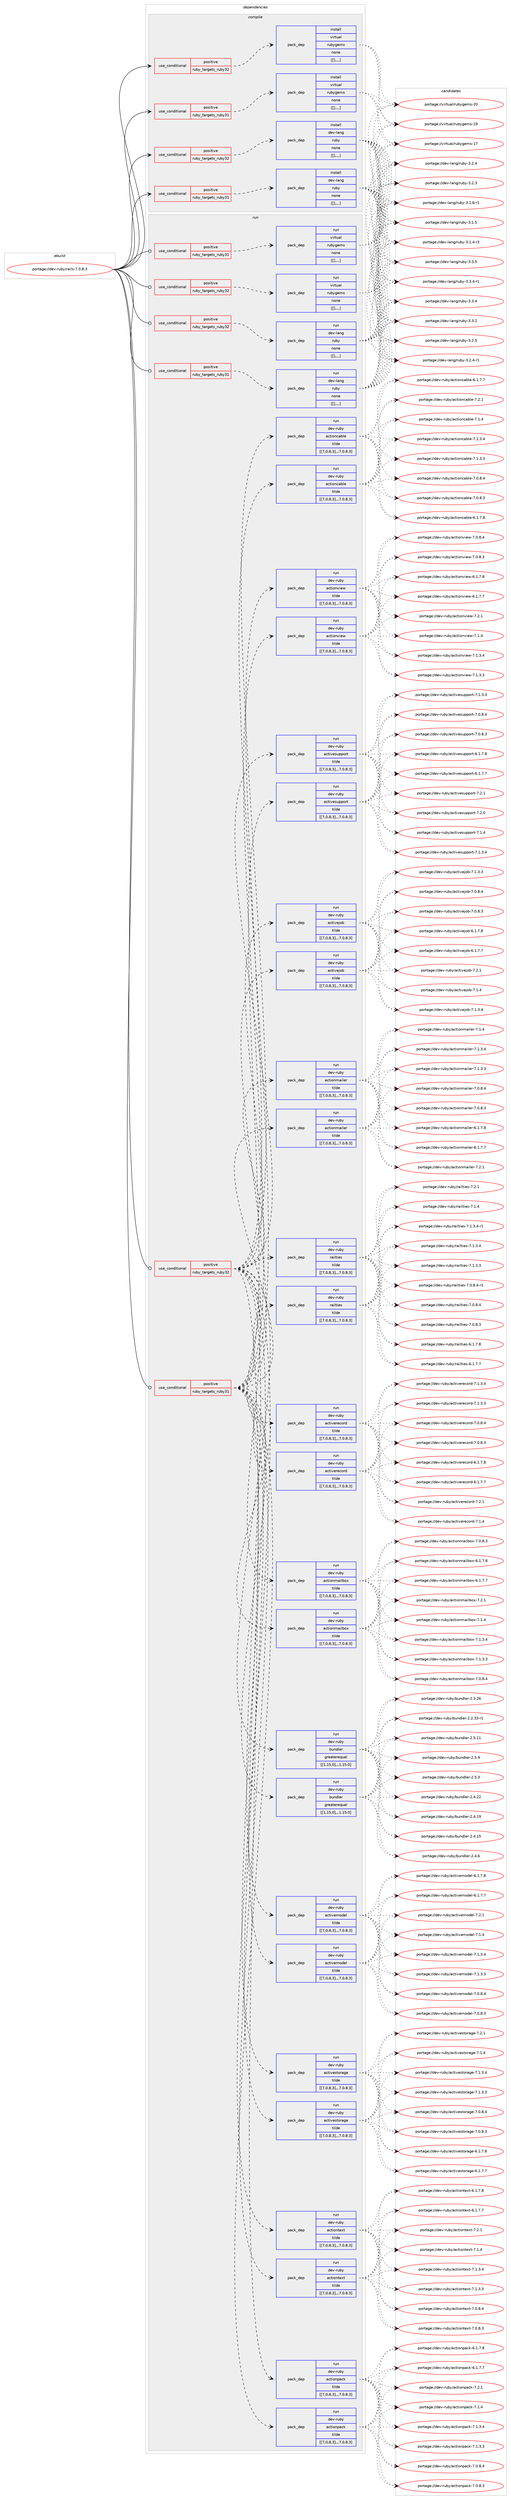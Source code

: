 digraph prolog {

# *************
# Graph options
# *************

newrank=true;
concentrate=true;
compound=true;
graph [rankdir=LR,fontname=Helvetica,fontsize=10,ranksep=1.5];#, ranksep=2.5, nodesep=0.2];
edge  [arrowhead=vee];
node  [fontname=Helvetica,fontsize=10];

# **********
# The ebuild
# **********

subgraph cluster_leftcol {
color=gray;
label=<<i>ebuild</i>>;
id [label="portage://dev-ruby/rails-7.0.8.3", color=red, width=4, href="../dev-ruby/rails-7.0.8.3.svg"];
}

# ****************
# The dependencies
# ****************

subgraph cluster_midcol {
color=gray;
label=<<i>dependencies</i>>;
subgraph cluster_compile {
fillcolor="#eeeeee";
style=filled;
label=<<i>compile</i>>;
subgraph cond54929 {
dependency199380 [label=<<TABLE BORDER="0" CELLBORDER="1" CELLSPACING="0" CELLPADDING="4"><TR><TD ROWSPAN="3" CELLPADDING="10">use_conditional</TD></TR><TR><TD>positive</TD></TR><TR><TD>ruby_targets_ruby31</TD></TR></TABLE>>, shape=none, color=red];
subgraph pack143106 {
dependency199381 [label=<<TABLE BORDER="0" CELLBORDER="1" CELLSPACING="0" CELLPADDING="4" WIDTH="220"><TR><TD ROWSPAN="6" CELLPADDING="30">pack_dep</TD></TR><TR><TD WIDTH="110">install</TD></TR><TR><TD>dev-lang</TD></TR><TR><TD>ruby</TD></TR><TR><TD>none</TD></TR><TR><TD>[[],,,,]</TD></TR></TABLE>>, shape=none, color=blue];
}
dependency199380:e -> dependency199381:w [weight=20,style="dashed",arrowhead="vee"];
}
id:e -> dependency199380:w [weight=20,style="solid",arrowhead="vee"];
subgraph cond54930 {
dependency199382 [label=<<TABLE BORDER="0" CELLBORDER="1" CELLSPACING="0" CELLPADDING="4"><TR><TD ROWSPAN="3" CELLPADDING="10">use_conditional</TD></TR><TR><TD>positive</TD></TR><TR><TD>ruby_targets_ruby31</TD></TR></TABLE>>, shape=none, color=red];
subgraph pack143107 {
dependency199383 [label=<<TABLE BORDER="0" CELLBORDER="1" CELLSPACING="0" CELLPADDING="4" WIDTH="220"><TR><TD ROWSPAN="6" CELLPADDING="30">pack_dep</TD></TR><TR><TD WIDTH="110">install</TD></TR><TR><TD>virtual</TD></TR><TR><TD>rubygems</TD></TR><TR><TD>none</TD></TR><TR><TD>[[],,,,]</TD></TR></TABLE>>, shape=none, color=blue];
}
dependency199382:e -> dependency199383:w [weight=20,style="dashed",arrowhead="vee"];
}
id:e -> dependency199382:w [weight=20,style="solid",arrowhead="vee"];
subgraph cond54931 {
dependency199384 [label=<<TABLE BORDER="0" CELLBORDER="1" CELLSPACING="0" CELLPADDING="4"><TR><TD ROWSPAN="3" CELLPADDING="10">use_conditional</TD></TR><TR><TD>positive</TD></TR><TR><TD>ruby_targets_ruby32</TD></TR></TABLE>>, shape=none, color=red];
subgraph pack143108 {
dependency199385 [label=<<TABLE BORDER="0" CELLBORDER="1" CELLSPACING="0" CELLPADDING="4" WIDTH="220"><TR><TD ROWSPAN="6" CELLPADDING="30">pack_dep</TD></TR><TR><TD WIDTH="110">install</TD></TR><TR><TD>dev-lang</TD></TR><TR><TD>ruby</TD></TR><TR><TD>none</TD></TR><TR><TD>[[],,,,]</TD></TR></TABLE>>, shape=none, color=blue];
}
dependency199384:e -> dependency199385:w [weight=20,style="dashed",arrowhead="vee"];
}
id:e -> dependency199384:w [weight=20,style="solid",arrowhead="vee"];
subgraph cond54932 {
dependency199386 [label=<<TABLE BORDER="0" CELLBORDER="1" CELLSPACING="0" CELLPADDING="4"><TR><TD ROWSPAN="3" CELLPADDING="10">use_conditional</TD></TR><TR><TD>positive</TD></TR><TR><TD>ruby_targets_ruby32</TD></TR></TABLE>>, shape=none, color=red];
subgraph pack143109 {
dependency199387 [label=<<TABLE BORDER="0" CELLBORDER="1" CELLSPACING="0" CELLPADDING="4" WIDTH="220"><TR><TD ROWSPAN="6" CELLPADDING="30">pack_dep</TD></TR><TR><TD WIDTH="110">install</TD></TR><TR><TD>virtual</TD></TR><TR><TD>rubygems</TD></TR><TR><TD>none</TD></TR><TR><TD>[[],,,,]</TD></TR></TABLE>>, shape=none, color=blue];
}
dependency199386:e -> dependency199387:w [weight=20,style="dashed",arrowhead="vee"];
}
id:e -> dependency199386:w [weight=20,style="solid",arrowhead="vee"];
}
subgraph cluster_compileandrun {
fillcolor="#eeeeee";
style=filled;
label=<<i>compile and run</i>>;
}
subgraph cluster_run {
fillcolor="#eeeeee";
style=filled;
label=<<i>run</i>>;
subgraph cond54933 {
dependency199388 [label=<<TABLE BORDER="0" CELLBORDER="1" CELLSPACING="0" CELLPADDING="4"><TR><TD ROWSPAN="3" CELLPADDING="10">use_conditional</TD></TR><TR><TD>positive</TD></TR><TR><TD>ruby_targets_ruby31</TD></TR></TABLE>>, shape=none, color=red];
subgraph pack143110 {
dependency199389 [label=<<TABLE BORDER="0" CELLBORDER="1" CELLSPACING="0" CELLPADDING="4" WIDTH="220"><TR><TD ROWSPAN="6" CELLPADDING="30">pack_dep</TD></TR><TR><TD WIDTH="110">run</TD></TR><TR><TD>dev-lang</TD></TR><TR><TD>ruby</TD></TR><TR><TD>none</TD></TR><TR><TD>[[],,,,]</TD></TR></TABLE>>, shape=none, color=blue];
}
dependency199388:e -> dependency199389:w [weight=20,style="dashed",arrowhead="vee"];
}
id:e -> dependency199388:w [weight=20,style="solid",arrowhead="odot"];
subgraph cond54934 {
dependency199390 [label=<<TABLE BORDER="0" CELLBORDER="1" CELLSPACING="0" CELLPADDING="4"><TR><TD ROWSPAN="3" CELLPADDING="10">use_conditional</TD></TR><TR><TD>positive</TD></TR><TR><TD>ruby_targets_ruby31</TD></TR></TABLE>>, shape=none, color=red];
subgraph pack143111 {
dependency199391 [label=<<TABLE BORDER="0" CELLBORDER="1" CELLSPACING="0" CELLPADDING="4" WIDTH="220"><TR><TD ROWSPAN="6" CELLPADDING="30">pack_dep</TD></TR><TR><TD WIDTH="110">run</TD></TR><TR><TD>dev-ruby</TD></TR><TR><TD>actioncable</TD></TR><TR><TD>tilde</TD></TR><TR><TD>[[7,0,8,3],,,7.0.8.3]</TD></TR></TABLE>>, shape=none, color=blue];
}
dependency199390:e -> dependency199391:w [weight=20,style="dashed",arrowhead="vee"];
subgraph pack143112 {
dependency199392 [label=<<TABLE BORDER="0" CELLBORDER="1" CELLSPACING="0" CELLPADDING="4" WIDTH="220"><TR><TD ROWSPAN="6" CELLPADDING="30">pack_dep</TD></TR><TR><TD WIDTH="110">run</TD></TR><TR><TD>dev-ruby</TD></TR><TR><TD>actionmailbox</TD></TR><TR><TD>tilde</TD></TR><TR><TD>[[7,0,8,3],,,7.0.8.3]</TD></TR></TABLE>>, shape=none, color=blue];
}
dependency199390:e -> dependency199392:w [weight=20,style="dashed",arrowhead="vee"];
subgraph pack143113 {
dependency199393 [label=<<TABLE BORDER="0" CELLBORDER="1" CELLSPACING="0" CELLPADDING="4" WIDTH="220"><TR><TD ROWSPAN="6" CELLPADDING="30">pack_dep</TD></TR><TR><TD WIDTH="110">run</TD></TR><TR><TD>dev-ruby</TD></TR><TR><TD>actionmailer</TD></TR><TR><TD>tilde</TD></TR><TR><TD>[[7,0,8,3],,,7.0.8.3]</TD></TR></TABLE>>, shape=none, color=blue];
}
dependency199390:e -> dependency199393:w [weight=20,style="dashed",arrowhead="vee"];
subgraph pack143114 {
dependency199394 [label=<<TABLE BORDER="0" CELLBORDER="1" CELLSPACING="0" CELLPADDING="4" WIDTH="220"><TR><TD ROWSPAN="6" CELLPADDING="30">pack_dep</TD></TR><TR><TD WIDTH="110">run</TD></TR><TR><TD>dev-ruby</TD></TR><TR><TD>actionpack</TD></TR><TR><TD>tilde</TD></TR><TR><TD>[[7,0,8,3],,,7.0.8.3]</TD></TR></TABLE>>, shape=none, color=blue];
}
dependency199390:e -> dependency199394:w [weight=20,style="dashed",arrowhead="vee"];
subgraph pack143115 {
dependency199395 [label=<<TABLE BORDER="0" CELLBORDER="1" CELLSPACING="0" CELLPADDING="4" WIDTH="220"><TR><TD ROWSPAN="6" CELLPADDING="30">pack_dep</TD></TR><TR><TD WIDTH="110">run</TD></TR><TR><TD>dev-ruby</TD></TR><TR><TD>actiontext</TD></TR><TR><TD>tilde</TD></TR><TR><TD>[[7,0,8,3],,,7.0.8.3]</TD></TR></TABLE>>, shape=none, color=blue];
}
dependency199390:e -> dependency199395:w [weight=20,style="dashed",arrowhead="vee"];
subgraph pack143116 {
dependency199396 [label=<<TABLE BORDER="0" CELLBORDER="1" CELLSPACING="0" CELLPADDING="4" WIDTH="220"><TR><TD ROWSPAN="6" CELLPADDING="30">pack_dep</TD></TR><TR><TD WIDTH="110">run</TD></TR><TR><TD>dev-ruby</TD></TR><TR><TD>actionview</TD></TR><TR><TD>tilde</TD></TR><TR><TD>[[7,0,8,3],,,7.0.8.3]</TD></TR></TABLE>>, shape=none, color=blue];
}
dependency199390:e -> dependency199396:w [weight=20,style="dashed",arrowhead="vee"];
subgraph pack143117 {
dependency199397 [label=<<TABLE BORDER="0" CELLBORDER="1" CELLSPACING="0" CELLPADDING="4" WIDTH="220"><TR><TD ROWSPAN="6" CELLPADDING="30">pack_dep</TD></TR><TR><TD WIDTH="110">run</TD></TR><TR><TD>dev-ruby</TD></TR><TR><TD>activejob</TD></TR><TR><TD>tilde</TD></TR><TR><TD>[[7,0,8,3],,,7.0.8.3]</TD></TR></TABLE>>, shape=none, color=blue];
}
dependency199390:e -> dependency199397:w [weight=20,style="dashed",arrowhead="vee"];
subgraph pack143118 {
dependency199398 [label=<<TABLE BORDER="0" CELLBORDER="1" CELLSPACING="0" CELLPADDING="4" WIDTH="220"><TR><TD ROWSPAN="6" CELLPADDING="30">pack_dep</TD></TR><TR><TD WIDTH="110">run</TD></TR><TR><TD>dev-ruby</TD></TR><TR><TD>activemodel</TD></TR><TR><TD>tilde</TD></TR><TR><TD>[[7,0,8,3],,,7.0.8.3]</TD></TR></TABLE>>, shape=none, color=blue];
}
dependency199390:e -> dependency199398:w [weight=20,style="dashed",arrowhead="vee"];
subgraph pack143119 {
dependency199399 [label=<<TABLE BORDER="0" CELLBORDER="1" CELLSPACING="0" CELLPADDING="4" WIDTH="220"><TR><TD ROWSPAN="6" CELLPADDING="30">pack_dep</TD></TR><TR><TD WIDTH="110">run</TD></TR><TR><TD>dev-ruby</TD></TR><TR><TD>activerecord</TD></TR><TR><TD>tilde</TD></TR><TR><TD>[[7,0,8,3],,,7.0.8.3]</TD></TR></TABLE>>, shape=none, color=blue];
}
dependency199390:e -> dependency199399:w [weight=20,style="dashed",arrowhead="vee"];
subgraph pack143120 {
dependency199400 [label=<<TABLE BORDER="0" CELLBORDER="1" CELLSPACING="0" CELLPADDING="4" WIDTH="220"><TR><TD ROWSPAN="6" CELLPADDING="30">pack_dep</TD></TR><TR><TD WIDTH="110">run</TD></TR><TR><TD>dev-ruby</TD></TR><TR><TD>activestorage</TD></TR><TR><TD>tilde</TD></TR><TR><TD>[[7,0,8,3],,,7.0.8.3]</TD></TR></TABLE>>, shape=none, color=blue];
}
dependency199390:e -> dependency199400:w [weight=20,style="dashed",arrowhead="vee"];
subgraph pack143121 {
dependency199401 [label=<<TABLE BORDER="0" CELLBORDER="1" CELLSPACING="0" CELLPADDING="4" WIDTH="220"><TR><TD ROWSPAN="6" CELLPADDING="30">pack_dep</TD></TR><TR><TD WIDTH="110">run</TD></TR><TR><TD>dev-ruby</TD></TR><TR><TD>activesupport</TD></TR><TR><TD>tilde</TD></TR><TR><TD>[[7,0,8,3],,,7.0.8.3]</TD></TR></TABLE>>, shape=none, color=blue];
}
dependency199390:e -> dependency199401:w [weight=20,style="dashed",arrowhead="vee"];
subgraph pack143122 {
dependency199402 [label=<<TABLE BORDER="0" CELLBORDER="1" CELLSPACING="0" CELLPADDING="4" WIDTH="220"><TR><TD ROWSPAN="6" CELLPADDING="30">pack_dep</TD></TR><TR><TD WIDTH="110">run</TD></TR><TR><TD>dev-ruby</TD></TR><TR><TD>railties</TD></TR><TR><TD>tilde</TD></TR><TR><TD>[[7,0,8,3],,,7.0.8.3]</TD></TR></TABLE>>, shape=none, color=blue];
}
dependency199390:e -> dependency199402:w [weight=20,style="dashed",arrowhead="vee"];
subgraph pack143123 {
dependency199403 [label=<<TABLE BORDER="0" CELLBORDER="1" CELLSPACING="0" CELLPADDING="4" WIDTH="220"><TR><TD ROWSPAN="6" CELLPADDING="30">pack_dep</TD></TR><TR><TD WIDTH="110">run</TD></TR><TR><TD>dev-ruby</TD></TR><TR><TD>bundler</TD></TR><TR><TD>greaterequal</TD></TR><TR><TD>[[1,15,0],,,1.15.0]</TD></TR></TABLE>>, shape=none, color=blue];
}
dependency199390:e -> dependency199403:w [weight=20,style="dashed",arrowhead="vee"];
}
id:e -> dependency199390:w [weight=20,style="solid",arrowhead="odot"];
subgraph cond54935 {
dependency199404 [label=<<TABLE BORDER="0" CELLBORDER="1" CELLSPACING="0" CELLPADDING="4"><TR><TD ROWSPAN="3" CELLPADDING="10">use_conditional</TD></TR><TR><TD>positive</TD></TR><TR><TD>ruby_targets_ruby31</TD></TR></TABLE>>, shape=none, color=red];
subgraph pack143124 {
dependency199405 [label=<<TABLE BORDER="0" CELLBORDER="1" CELLSPACING="0" CELLPADDING="4" WIDTH="220"><TR><TD ROWSPAN="6" CELLPADDING="30">pack_dep</TD></TR><TR><TD WIDTH="110">run</TD></TR><TR><TD>virtual</TD></TR><TR><TD>rubygems</TD></TR><TR><TD>none</TD></TR><TR><TD>[[],,,,]</TD></TR></TABLE>>, shape=none, color=blue];
}
dependency199404:e -> dependency199405:w [weight=20,style="dashed",arrowhead="vee"];
}
id:e -> dependency199404:w [weight=20,style="solid",arrowhead="odot"];
subgraph cond54936 {
dependency199406 [label=<<TABLE BORDER="0" CELLBORDER="1" CELLSPACING="0" CELLPADDING="4"><TR><TD ROWSPAN="3" CELLPADDING="10">use_conditional</TD></TR><TR><TD>positive</TD></TR><TR><TD>ruby_targets_ruby32</TD></TR></TABLE>>, shape=none, color=red];
subgraph pack143125 {
dependency199407 [label=<<TABLE BORDER="0" CELLBORDER="1" CELLSPACING="0" CELLPADDING="4" WIDTH="220"><TR><TD ROWSPAN="6" CELLPADDING="30">pack_dep</TD></TR><TR><TD WIDTH="110">run</TD></TR><TR><TD>dev-lang</TD></TR><TR><TD>ruby</TD></TR><TR><TD>none</TD></TR><TR><TD>[[],,,,]</TD></TR></TABLE>>, shape=none, color=blue];
}
dependency199406:e -> dependency199407:w [weight=20,style="dashed",arrowhead="vee"];
}
id:e -> dependency199406:w [weight=20,style="solid",arrowhead="odot"];
subgraph cond54937 {
dependency199408 [label=<<TABLE BORDER="0" CELLBORDER="1" CELLSPACING="0" CELLPADDING="4"><TR><TD ROWSPAN="3" CELLPADDING="10">use_conditional</TD></TR><TR><TD>positive</TD></TR><TR><TD>ruby_targets_ruby32</TD></TR></TABLE>>, shape=none, color=red];
subgraph pack143126 {
dependency199409 [label=<<TABLE BORDER="0" CELLBORDER="1" CELLSPACING="0" CELLPADDING="4" WIDTH="220"><TR><TD ROWSPAN="6" CELLPADDING="30">pack_dep</TD></TR><TR><TD WIDTH="110">run</TD></TR><TR><TD>dev-ruby</TD></TR><TR><TD>actioncable</TD></TR><TR><TD>tilde</TD></TR><TR><TD>[[7,0,8,3],,,7.0.8.3]</TD></TR></TABLE>>, shape=none, color=blue];
}
dependency199408:e -> dependency199409:w [weight=20,style="dashed",arrowhead="vee"];
subgraph pack143127 {
dependency199410 [label=<<TABLE BORDER="0" CELLBORDER="1" CELLSPACING="0" CELLPADDING="4" WIDTH="220"><TR><TD ROWSPAN="6" CELLPADDING="30">pack_dep</TD></TR><TR><TD WIDTH="110">run</TD></TR><TR><TD>dev-ruby</TD></TR><TR><TD>actionmailbox</TD></TR><TR><TD>tilde</TD></TR><TR><TD>[[7,0,8,3],,,7.0.8.3]</TD></TR></TABLE>>, shape=none, color=blue];
}
dependency199408:e -> dependency199410:w [weight=20,style="dashed",arrowhead="vee"];
subgraph pack143128 {
dependency199411 [label=<<TABLE BORDER="0" CELLBORDER="1" CELLSPACING="0" CELLPADDING="4" WIDTH="220"><TR><TD ROWSPAN="6" CELLPADDING="30">pack_dep</TD></TR><TR><TD WIDTH="110">run</TD></TR><TR><TD>dev-ruby</TD></TR><TR><TD>actionmailer</TD></TR><TR><TD>tilde</TD></TR><TR><TD>[[7,0,8,3],,,7.0.8.3]</TD></TR></TABLE>>, shape=none, color=blue];
}
dependency199408:e -> dependency199411:w [weight=20,style="dashed",arrowhead="vee"];
subgraph pack143129 {
dependency199412 [label=<<TABLE BORDER="0" CELLBORDER="1" CELLSPACING="0" CELLPADDING="4" WIDTH="220"><TR><TD ROWSPAN="6" CELLPADDING="30">pack_dep</TD></TR><TR><TD WIDTH="110">run</TD></TR><TR><TD>dev-ruby</TD></TR><TR><TD>actionpack</TD></TR><TR><TD>tilde</TD></TR><TR><TD>[[7,0,8,3],,,7.0.8.3]</TD></TR></TABLE>>, shape=none, color=blue];
}
dependency199408:e -> dependency199412:w [weight=20,style="dashed",arrowhead="vee"];
subgraph pack143130 {
dependency199413 [label=<<TABLE BORDER="0" CELLBORDER="1" CELLSPACING="0" CELLPADDING="4" WIDTH="220"><TR><TD ROWSPAN="6" CELLPADDING="30">pack_dep</TD></TR><TR><TD WIDTH="110">run</TD></TR><TR><TD>dev-ruby</TD></TR><TR><TD>actiontext</TD></TR><TR><TD>tilde</TD></TR><TR><TD>[[7,0,8,3],,,7.0.8.3]</TD></TR></TABLE>>, shape=none, color=blue];
}
dependency199408:e -> dependency199413:w [weight=20,style="dashed",arrowhead="vee"];
subgraph pack143131 {
dependency199414 [label=<<TABLE BORDER="0" CELLBORDER="1" CELLSPACING="0" CELLPADDING="4" WIDTH="220"><TR><TD ROWSPAN="6" CELLPADDING="30">pack_dep</TD></TR><TR><TD WIDTH="110">run</TD></TR><TR><TD>dev-ruby</TD></TR><TR><TD>actionview</TD></TR><TR><TD>tilde</TD></TR><TR><TD>[[7,0,8,3],,,7.0.8.3]</TD></TR></TABLE>>, shape=none, color=blue];
}
dependency199408:e -> dependency199414:w [weight=20,style="dashed",arrowhead="vee"];
subgraph pack143132 {
dependency199415 [label=<<TABLE BORDER="0" CELLBORDER="1" CELLSPACING="0" CELLPADDING="4" WIDTH="220"><TR><TD ROWSPAN="6" CELLPADDING="30">pack_dep</TD></TR><TR><TD WIDTH="110">run</TD></TR><TR><TD>dev-ruby</TD></TR><TR><TD>activejob</TD></TR><TR><TD>tilde</TD></TR><TR><TD>[[7,0,8,3],,,7.0.8.3]</TD></TR></TABLE>>, shape=none, color=blue];
}
dependency199408:e -> dependency199415:w [weight=20,style="dashed",arrowhead="vee"];
subgraph pack143133 {
dependency199416 [label=<<TABLE BORDER="0" CELLBORDER="1" CELLSPACING="0" CELLPADDING="4" WIDTH="220"><TR><TD ROWSPAN="6" CELLPADDING="30">pack_dep</TD></TR><TR><TD WIDTH="110">run</TD></TR><TR><TD>dev-ruby</TD></TR><TR><TD>activemodel</TD></TR><TR><TD>tilde</TD></TR><TR><TD>[[7,0,8,3],,,7.0.8.3]</TD></TR></TABLE>>, shape=none, color=blue];
}
dependency199408:e -> dependency199416:w [weight=20,style="dashed",arrowhead="vee"];
subgraph pack143134 {
dependency199417 [label=<<TABLE BORDER="0" CELLBORDER="1" CELLSPACING="0" CELLPADDING="4" WIDTH="220"><TR><TD ROWSPAN="6" CELLPADDING="30">pack_dep</TD></TR><TR><TD WIDTH="110">run</TD></TR><TR><TD>dev-ruby</TD></TR><TR><TD>activerecord</TD></TR><TR><TD>tilde</TD></TR><TR><TD>[[7,0,8,3],,,7.0.8.3]</TD></TR></TABLE>>, shape=none, color=blue];
}
dependency199408:e -> dependency199417:w [weight=20,style="dashed",arrowhead="vee"];
subgraph pack143135 {
dependency199418 [label=<<TABLE BORDER="0" CELLBORDER="1" CELLSPACING="0" CELLPADDING="4" WIDTH="220"><TR><TD ROWSPAN="6" CELLPADDING="30">pack_dep</TD></TR><TR><TD WIDTH="110">run</TD></TR><TR><TD>dev-ruby</TD></TR><TR><TD>activestorage</TD></TR><TR><TD>tilde</TD></TR><TR><TD>[[7,0,8,3],,,7.0.8.3]</TD></TR></TABLE>>, shape=none, color=blue];
}
dependency199408:e -> dependency199418:w [weight=20,style="dashed",arrowhead="vee"];
subgraph pack143136 {
dependency199419 [label=<<TABLE BORDER="0" CELLBORDER="1" CELLSPACING="0" CELLPADDING="4" WIDTH="220"><TR><TD ROWSPAN="6" CELLPADDING="30">pack_dep</TD></TR><TR><TD WIDTH="110">run</TD></TR><TR><TD>dev-ruby</TD></TR><TR><TD>activesupport</TD></TR><TR><TD>tilde</TD></TR><TR><TD>[[7,0,8,3],,,7.0.8.3]</TD></TR></TABLE>>, shape=none, color=blue];
}
dependency199408:e -> dependency199419:w [weight=20,style="dashed",arrowhead="vee"];
subgraph pack143137 {
dependency199420 [label=<<TABLE BORDER="0" CELLBORDER="1" CELLSPACING="0" CELLPADDING="4" WIDTH="220"><TR><TD ROWSPAN="6" CELLPADDING="30">pack_dep</TD></TR><TR><TD WIDTH="110">run</TD></TR><TR><TD>dev-ruby</TD></TR><TR><TD>railties</TD></TR><TR><TD>tilde</TD></TR><TR><TD>[[7,0,8,3],,,7.0.8.3]</TD></TR></TABLE>>, shape=none, color=blue];
}
dependency199408:e -> dependency199420:w [weight=20,style="dashed",arrowhead="vee"];
subgraph pack143138 {
dependency199421 [label=<<TABLE BORDER="0" CELLBORDER="1" CELLSPACING="0" CELLPADDING="4" WIDTH="220"><TR><TD ROWSPAN="6" CELLPADDING="30">pack_dep</TD></TR><TR><TD WIDTH="110">run</TD></TR><TR><TD>dev-ruby</TD></TR><TR><TD>bundler</TD></TR><TR><TD>greaterequal</TD></TR><TR><TD>[[1,15,0],,,1.15.0]</TD></TR></TABLE>>, shape=none, color=blue];
}
dependency199408:e -> dependency199421:w [weight=20,style="dashed",arrowhead="vee"];
}
id:e -> dependency199408:w [weight=20,style="solid",arrowhead="odot"];
subgraph cond54938 {
dependency199422 [label=<<TABLE BORDER="0" CELLBORDER="1" CELLSPACING="0" CELLPADDING="4"><TR><TD ROWSPAN="3" CELLPADDING="10">use_conditional</TD></TR><TR><TD>positive</TD></TR><TR><TD>ruby_targets_ruby32</TD></TR></TABLE>>, shape=none, color=red];
subgraph pack143139 {
dependency199423 [label=<<TABLE BORDER="0" CELLBORDER="1" CELLSPACING="0" CELLPADDING="4" WIDTH="220"><TR><TD ROWSPAN="6" CELLPADDING="30">pack_dep</TD></TR><TR><TD WIDTH="110">run</TD></TR><TR><TD>virtual</TD></TR><TR><TD>rubygems</TD></TR><TR><TD>none</TD></TR><TR><TD>[[],,,,]</TD></TR></TABLE>>, shape=none, color=blue];
}
dependency199422:e -> dependency199423:w [weight=20,style="dashed",arrowhead="vee"];
}
id:e -> dependency199422:w [weight=20,style="solid",arrowhead="odot"];
}
}

# **************
# The candidates
# **************

subgraph cluster_choices {
rank=same;
color=gray;
label=<<i>candidates</i>>;

subgraph choice143106 {
color=black;
nodesep=1;
choice10010111845108971101034711411798121455146514653 [label="portage://dev-lang/ruby-3.3.5", color=red, width=4,href="../dev-lang/ruby-3.3.5.svg"];
choice100101118451089711010347114117981214551465146524511449 [label="portage://dev-lang/ruby-3.3.4-r1", color=red, width=4,href="../dev-lang/ruby-3.3.4-r1.svg"];
choice10010111845108971101034711411798121455146514652 [label="portage://dev-lang/ruby-3.3.4", color=red, width=4,href="../dev-lang/ruby-3.3.4.svg"];
choice10010111845108971101034711411798121455146514650 [label="portage://dev-lang/ruby-3.3.2", color=red, width=4,href="../dev-lang/ruby-3.3.2.svg"];
choice10010111845108971101034711411798121455146504653 [label="portage://dev-lang/ruby-3.2.5", color=red, width=4,href="../dev-lang/ruby-3.2.5.svg"];
choice100101118451089711010347114117981214551465046524511449 [label="portage://dev-lang/ruby-3.2.4-r1", color=red, width=4,href="../dev-lang/ruby-3.2.4-r1.svg"];
choice10010111845108971101034711411798121455146504652 [label="portage://dev-lang/ruby-3.2.4", color=red, width=4,href="../dev-lang/ruby-3.2.4.svg"];
choice10010111845108971101034711411798121455146504651 [label="portage://dev-lang/ruby-3.2.3", color=red, width=4,href="../dev-lang/ruby-3.2.3.svg"];
choice100101118451089711010347114117981214551464946544511449 [label="portage://dev-lang/ruby-3.1.6-r1", color=red, width=4,href="../dev-lang/ruby-3.1.6-r1.svg"];
choice10010111845108971101034711411798121455146494653 [label="portage://dev-lang/ruby-3.1.5", color=red, width=4,href="../dev-lang/ruby-3.1.5.svg"];
choice100101118451089711010347114117981214551464946524511451 [label="portage://dev-lang/ruby-3.1.4-r3", color=red, width=4,href="../dev-lang/ruby-3.1.4-r3.svg"];
dependency199381:e -> choice10010111845108971101034711411798121455146514653:w [style=dotted,weight="100"];
dependency199381:e -> choice100101118451089711010347114117981214551465146524511449:w [style=dotted,weight="100"];
dependency199381:e -> choice10010111845108971101034711411798121455146514652:w [style=dotted,weight="100"];
dependency199381:e -> choice10010111845108971101034711411798121455146514650:w [style=dotted,weight="100"];
dependency199381:e -> choice10010111845108971101034711411798121455146504653:w [style=dotted,weight="100"];
dependency199381:e -> choice100101118451089711010347114117981214551465046524511449:w [style=dotted,weight="100"];
dependency199381:e -> choice10010111845108971101034711411798121455146504652:w [style=dotted,weight="100"];
dependency199381:e -> choice10010111845108971101034711411798121455146504651:w [style=dotted,weight="100"];
dependency199381:e -> choice100101118451089711010347114117981214551464946544511449:w [style=dotted,weight="100"];
dependency199381:e -> choice10010111845108971101034711411798121455146494653:w [style=dotted,weight="100"];
dependency199381:e -> choice100101118451089711010347114117981214551464946524511451:w [style=dotted,weight="100"];
}
subgraph choice143107 {
color=black;
nodesep=1;
choice118105114116117971084711411798121103101109115455048 [label="portage://virtual/rubygems-20", color=red, width=4,href="../virtual/rubygems-20.svg"];
choice118105114116117971084711411798121103101109115454957 [label="portage://virtual/rubygems-19", color=red, width=4,href="../virtual/rubygems-19.svg"];
choice118105114116117971084711411798121103101109115454955 [label="portage://virtual/rubygems-17", color=red, width=4,href="../virtual/rubygems-17.svg"];
dependency199383:e -> choice118105114116117971084711411798121103101109115455048:w [style=dotted,weight="100"];
dependency199383:e -> choice118105114116117971084711411798121103101109115454957:w [style=dotted,weight="100"];
dependency199383:e -> choice118105114116117971084711411798121103101109115454955:w [style=dotted,weight="100"];
}
subgraph choice143108 {
color=black;
nodesep=1;
choice10010111845108971101034711411798121455146514653 [label="portage://dev-lang/ruby-3.3.5", color=red, width=4,href="../dev-lang/ruby-3.3.5.svg"];
choice100101118451089711010347114117981214551465146524511449 [label="portage://dev-lang/ruby-3.3.4-r1", color=red, width=4,href="../dev-lang/ruby-3.3.4-r1.svg"];
choice10010111845108971101034711411798121455146514652 [label="portage://dev-lang/ruby-3.3.4", color=red, width=4,href="../dev-lang/ruby-3.3.4.svg"];
choice10010111845108971101034711411798121455146514650 [label="portage://dev-lang/ruby-3.3.2", color=red, width=4,href="../dev-lang/ruby-3.3.2.svg"];
choice10010111845108971101034711411798121455146504653 [label="portage://dev-lang/ruby-3.2.5", color=red, width=4,href="../dev-lang/ruby-3.2.5.svg"];
choice100101118451089711010347114117981214551465046524511449 [label="portage://dev-lang/ruby-3.2.4-r1", color=red, width=4,href="../dev-lang/ruby-3.2.4-r1.svg"];
choice10010111845108971101034711411798121455146504652 [label="portage://dev-lang/ruby-3.2.4", color=red, width=4,href="../dev-lang/ruby-3.2.4.svg"];
choice10010111845108971101034711411798121455146504651 [label="portage://dev-lang/ruby-3.2.3", color=red, width=4,href="../dev-lang/ruby-3.2.3.svg"];
choice100101118451089711010347114117981214551464946544511449 [label="portage://dev-lang/ruby-3.1.6-r1", color=red, width=4,href="../dev-lang/ruby-3.1.6-r1.svg"];
choice10010111845108971101034711411798121455146494653 [label="portage://dev-lang/ruby-3.1.5", color=red, width=4,href="../dev-lang/ruby-3.1.5.svg"];
choice100101118451089711010347114117981214551464946524511451 [label="portage://dev-lang/ruby-3.1.4-r3", color=red, width=4,href="../dev-lang/ruby-3.1.4-r3.svg"];
dependency199385:e -> choice10010111845108971101034711411798121455146514653:w [style=dotted,weight="100"];
dependency199385:e -> choice100101118451089711010347114117981214551465146524511449:w [style=dotted,weight="100"];
dependency199385:e -> choice10010111845108971101034711411798121455146514652:w [style=dotted,weight="100"];
dependency199385:e -> choice10010111845108971101034711411798121455146514650:w [style=dotted,weight="100"];
dependency199385:e -> choice10010111845108971101034711411798121455146504653:w [style=dotted,weight="100"];
dependency199385:e -> choice100101118451089711010347114117981214551465046524511449:w [style=dotted,weight="100"];
dependency199385:e -> choice10010111845108971101034711411798121455146504652:w [style=dotted,weight="100"];
dependency199385:e -> choice10010111845108971101034711411798121455146504651:w [style=dotted,weight="100"];
dependency199385:e -> choice100101118451089711010347114117981214551464946544511449:w [style=dotted,weight="100"];
dependency199385:e -> choice10010111845108971101034711411798121455146494653:w [style=dotted,weight="100"];
dependency199385:e -> choice100101118451089711010347114117981214551464946524511451:w [style=dotted,weight="100"];
}
subgraph choice143109 {
color=black;
nodesep=1;
choice118105114116117971084711411798121103101109115455048 [label="portage://virtual/rubygems-20", color=red, width=4,href="../virtual/rubygems-20.svg"];
choice118105114116117971084711411798121103101109115454957 [label="portage://virtual/rubygems-19", color=red, width=4,href="../virtual/rubygems-19.svg"];
choice118105114116117971084711411798121103101109115454955 [label="portage://virtual/rubygems-17", color=red, width=4,href="../virtual/rubygems-17.svg"];
dependency199387:e -> choice118105114116117971084711411798121103101109115455048:w [style=dotted,weight="100"];
dependency199387:e -> choice118105114116117971084711411798121103101109115454957:w [style=dotted,weight="100"];
dependency199387:e -> choice118105114116117971084711411798121103101109115454955:w [style=dotted,weight="100"];
}
subgraph choice143110 {
color=black;
nodesep=1;
choice10010111845108971101034711411798121455146514653 [label="portage://dev-lang/ruby-3.3.5", color=red, width=4,href="../dev-lang/ruby-3.3.5.svg"];
choice100101118451089711010347114117981214551465146524511449 [label="portage://dev-lang/ruby-3.3.4-r1", color=red, width=4,href="../dev-lang/ruby-3.3.4-r1.svg"];
choice10010111845108971101034711411798121455146514652 [label="portage://dev-lang/ruby-3.3.4", color=red, width=4,href="../dev-lang/ruby-3.3.4.svg"];
choice10010111845108971101034711411798121455146514650 [label="portage://dev-lang/ruby-3.3.2", color=red, width=4,href="../dev-lang/ruby-3.3.2.svg"];
choice10010111845108971101034711411798121455146504653 [label="portage://dev-lang/ruby-3.2.5", color=red, width=4,href="../dev-lang/ruby-3.2.5.svg"];
choice100101118451089711010347114117981214551465046524511449 [label="portage://dev-lang/ruby-3.2.4-r1", color=red, width=4,href="../dev-lang/ruby-3.2.4-r1.svg"];
choice10010111845108971101034711411798121455146504652 [label="portage://dev-lang/ruby-3.2.4", color=red, width=4,href="../dev-lang/ruby-3.2.4.svg"];
choice10010111845108971101034711411798121455146504651 [label="portage://dev-lang/ruby-3.2.3", color=red, width=4,href="../dev-lang/ruby-3.2.3.svg"];
choice100101118451089711010347114117981214551464946544511449 [label="portage://dev-lang/ruby-3.1.6-r1", color=red, width=4,href="../dev-lang/ruby-3.1.6-r1.svg"];
choice10010111845108971101034711411798121455146494653 [label="portage://dev-lang/ruby-3.1.5", color=red, width=4,href="../dev-lang/ruby-3.1.5.svg"];
choice100101118451089711010347114117981214551464946524511451 [label="portage://dev-lang/ruby-3.1.4-r3", color=red, width=4,href="../dev-lang/ruby-3.1.4-r3.svg"];
dependency199389:e -> choice10010111845108971101034711411798121455146514653:w [style=dotted,weight="100"];
dependency199389:e -> choice100101118451089711010347114117981214551465146524511449:w [style=dotted,weight="100"];
dependency199389:e -> choice10010111845108971101034711411798121455146514652:w [style=dotted,weight="100"];
dependency199389:e -> choice10010111845108971101034711411798121455146514650:w [style=dotted,weight="100"];
dependency199389:e -> choice10010111845108971101034711411798121455146504653:w [style=dotted,weight="100"];
dependency199389:e -> choice100101118451089711010347114117981214551465046524511449:w [style=dotted,weight="100"];
dependency199389:e -> choice10010111845108971101034711411798121455146504652:w [style=dotted,weight="100"];
dependency199389:e -> choice10010111845108971101034711411798121455146504651:w [style=dotted,weight="100"];
dependency199389:e -> choice100101118451089711010347114117981214551464946544511449:w [style=dotted,weight="100"];
dependency199389:e -> choice10010111845108971101034711411798121455146494653:w [style=dotted,weight="100"];
dependency199389:e -> choice100101118451089711010347114117981214551464946524511451:w [style=dotted,weight="100"];
}
subgraph choice143111 {
color=black;
nodesep=1;
choice1001011184511411798121479799116105111110999798108101455546504649 [label="portage://dev-ruby/actioncable-7.2.1", color=red, width=4,href="../dev-ruby/actioncable-7.2.1.svg"];
choice1001011184511411798121479799116105111110999798108101455546494652 [label="portage://dev-ruby/actioncable-7.1.4", color=red, width=4,href="../dev-ruby/actioncable-7.1.4.svg"];
choice10010111845114117981214797991161051111109997981081014555464946514652 [label="portage://dev-ruby/actioncable-7.1.3.4", color=red, width=4,href="../dev-ruby/actioncable-7.1.3.4.svg"];
choice10010111845114117981214797991161051111109997981081014555464946514651 [label="portage://dev-ruby/actioncable-7.1.3.3", color=red, width=4,href="../dev-ruby/actioncable-7.1.3.3.svg"];
choice10010111845114117981214797991161051111109997981081014555464846564652 [label="portage://dev-ruby/actioncable-7.0.8.4", color=red, width=4,href="../dev-ruby/actioncable-7.0.8.4.svg"];
choice10010111845114117981214797991161051111109997981081014555464846564651 [label="portage://dev-ruby/actioncable-7.0.8.3", color=red, width=4,href="../dev-ruby/actioncable-7.0.8.3.svg"];
choice10010111845114117981214797991161051111109997981081014554464946554656 [label="portage://dev-ruby/actioncable-6.1.7.8", color=red, width=4,href="../dev-ruby/actioncable-6.1.7.8.svg"];
choice10010111845114117981214797991161051111109997981081014554464946554655 [label="portage://dev-ruby/actioncable-6.1.7.7", color=red, width=4,href="../dev-ruby/actioncable-6.1.7.7.svg"];
dependency199391:e -> choice1001011184511411798121479799116105111110999798108101455546504649:w [style=dotted,weight="100"];
dependency199391:e -> choice1001011184511411798121479799116105111110999798108101455546494652:w [style=dotted,weight="100"];
dependency199391:e -> choice10010111845114117981214797991161051111109997981081014555464946514652:w [style=dotted,weight="100"];
dependency199391:e -> choice10010111845114117981214797991161051111109997981081014555464946514651:w [style=dotted,weight="100"];
dependency199391:e -> choice10010111845114117981214797991161051111109997981081014555464846564652:w [style=dotted,weight="100"];
dependency199391:e -> choice10010111845114117981214797991161051111109997981081014555464846564651:w [style=dotted,weight="100"];
dependency199391:e -> choice10010111845114117981214797991161051111109997981081014554464946554656:w [style=dotted,weight="100"];
dependency199391:e -> choice10010111845114117981214797991161051111109997981081014554464946554655:w [style=dotted,weight="100"];
}
subgraph choice143112 {
color=black;
nodesep=1;
choice10010111845114117981214797991161051111101099710510898111120455546504649 [label="portage://dev-ruby/actionmailbox-7.2.1", color=red, width=4,href="../dev-ruby/actionmailbox-7.2.1.svg"];
choice10010111845114117981214797991161051111101099710510898111120455546494652 [label="portage://dev-ruby/actionmailbox-7.1.4", color=red, width=4,href="../dev-ruby/actionmailbox-7.1.4.svg"];
choice100101118451141179812147979911610511111010997105108981111204555464946514652 [label="portage://dev-ruby/actionmailbox-7.1.3.4", color=red, width=4,href="../dev-ruby/actionmailbox-7.1.3.4.svg"];
choice100101118451141179812147979911610511111010997105108981111204555464946514651 [label="portage://dev-ruby/actionmailbox-7.1.3.3", color=red, width=4,href="../dev-ruby/actionmailbox-7.1.3.3.svg"];
choice100101118451141179812147979911610511111010997105108981111204555464846564652 [label="portage://dev-ruby/actionmailbox-7.0.8.4", color=red, width=4,href="../dev-ruby/actionmailbox-7.0.8.4.svg"];
choice100101118451141179812147979911610511111010997105108981111204555464846564651 [label="portage://dev-ruby/actionmailbox-7.0.8.3", color=red, width=4,href="../dev-ruby/actionmailbox-7.0.8.3.svg"];
choice100101118451141179812147979911610511111010997105108981111204554464946554656 [label="portage://dev-ruby/actionmailbox-6.1.7.8", color=red, width=4,href="../dev-ruby/actionmailbox-6.1.7.8.svg"];
choice100101118451141179812147979911610511111010997105108981111204554464946554655 [label="portage://dev-ruby/actionmailbox-6.1.7.7", color=red, width=4,href="../dev-ruby/actionmailbox-6.1.7.7.svg"];
dependency199392:e -> choice10010111845114117981214797991161051111101099710510898111120455546504649:w [style=dotted,weight="100"];
dependency199392:e -> choice10010111845114117981214797991161051111101099710510898111120455546494652:w [style=dotted,weight="100"];
dependency199392:e -> choice100101118451141179812147979911610511111010997105108981111204555464946514652:w [style=dotted,weight="100"];
dependency199392:e -> choice100101118451141179812147979911610511111010997105108981111204555464946514651:w [style=dotted,weight="100"];
dependency199392:e -> choice100101118451141179812147979911610511111010997105108981111204555464846564652:w [style=dotted,weight="100"];
dependency199392:e -> choice100101118451141179812147979911610511111010997105108981111204555464846564651:w [style=dotted,weight="100"];
dependency199392:e -> choice100101118451141179812147979911610511111010997105108981111204554464946554656:w [style=dotted,weight="100"];
dependency199392:e -> choice100101118451141179812147979911610511111010997105108981111204554464946554655:w [style=dotted,weight="100"];
}
subgraph choice143113 {
color=black;
nodesep=1;
choice100101118451141179812147979911610511111010997105108101114455546504649 [label="portage://dev-ruby/actionmailer-7.2.1", color=red, width=4,href="../dev-ruby/actionmailer-7.2.1.svg"];
choice100101118451141179812147979911610511111010997105108101114455546494652 [label="portage://dev-ruby/actionmailer-7.1.4", color=red, width=4,href="../dev-ruby/actionmailer-7.1.4.svg"];
choice1001011184511411798121479799116105111110109971051081011144555464946514652 [label="portage://dev-ruby/actionmailer-7.1.3.4", color=red, width=4,href="../dev-ruby/actionmailer-7.1.3.4.svg"];
choice1001011184511411798121479799116105111110109971051081011144555464946514651 [label="portage://dev-ruby/actionmailer-7.1.3.3", color=red, width=4,href="../dev-ruby/actionmailer-7.1.3.3.svg"];
choice1001011184511411798121479799116105111110109971051081011144555464846564652 [label="portage://dev-ruby/actionmailer-7.0.8.4", color=red, width=4,href="../dev-ruby/actionmailer-7.0.8.4.svg"];
choice1001011184511411798121479799116105111110109971051081011144555464846564651 [label="portage://dev-ruby/actionmailer-7.0.8.3", color=red, width=4,href="../dev-ruby/actionmailer-7.0.8.3.svg"];
choice1001011184511411798121479799116105111110109971051081011144554464946554656 [label="portage://dev-ruby/actionmailer-6.1.7.8", color=red, width=4,href="../dev-ruby/actionmailer-6.1.7.8.svg"];
choice1001011184511411798121479799116105111110109971051081011144554464946554655 [label="portage://dev-ruby/actionmailer-6.1.7.7", color=red, width=4,href="../dev-ruby/actionmailer-6.1.7.7.svg"];
dependency199393:e -> choice100101118451141179812147979911610511111010997105108101114455546504649:w [style=dotted,weight="100"];
dependency199393:e -> choice100101118451141179812147979911610511111010997105108101114455546494652:w [style=dotted,weight="100"];
dependency199393:e -> choice1001011184511411798121479799116105111110109971051081011144555464946514652:w [style=dotted,weight="100"];
dependency199393:e -> choice1001011184511411798121479799116105111110109971051081011144555464946514651:w [style=dotted,weight="100"];
dependency199393:e -> choice1001011184511411798121479799116105111110109971051081011144555464846564652:w [style=dotted,weight="100"];
dependency199393:e -> choice1001011184511411798121479799116105111110109971051081011144555464846564651:w [style=dotted,weight="100"];
dependency199393:e -> choice1001011184511411798121479799116105111110109971051081011144554464946554656:w [style=dotted,weight="100"];
dependency199393:e -> choice1001011184511411798121479799116105111110109971051081011144554464946554655:w [style=dotted,weight="100"];
}
subgraph choice143114 {
color=black;
nodesep=1;
choice10010111845114117981214797991161051111101129799107455546504649 [label="portage://dev-ruby/actionpack-7.2.1", color=red, width=4,href="../dev-ruby/actionpack-7.2.1.svg"];
choice10010111845114117981214797991161051111101129799107455546494652 [label="portage://dev-ruby/actionpack-7.1.4", color=red, width=4,href="../dev-ruby/actionpack-7.1.4.svg"];
choice100101118451141179812147979911610511111011297991074555464946514652 [label="portage://dev-ruby/actionpack-7.1.3.4", color=red, width=4,href="../dev-ruby/actionpack-7.1.3.4.svg"];
choice100101118451141179812147979911610511111011297991074555464946514651 [label="portage://dev-ruby/actionpack-7.1.3.3", color=red, width=4,href="../dev-ruby/actionpack-7.1.3.3.svg"];
choice100101118451141179812147979911610511111011297991074555464846564652 [label="portage://dev-ruby/actionpack-7.0.8.4", color=red, width=4,href="../dev-ruby/actionpack-7.0.8.4.svg"];
choice100101118451141179812147979911610511111011297991074555464846564651 [label="portage://dev-ruby/actionpack-7.0.8.3", color=red, width=4,href="../dev-ruby/actionpack-7.0.8.3.svg"];
choice100101118451141179812147979911610511111011297991074554464946554656 [label="portage://dev-ruby/actionpack-6.1.7.8", color=red, width=4,href="../dev-ruby/actionpack-6.1.7.8.svg"];
choice100101118451141179812147979911610511111011297991074554464946554655 [label="portage://dev-ruby/actionpack-6.1.7.7", color=red, width=4,href="../dev-ruby/actionpack-6.1.7.7.svg"];
dependency199394:e -> choice10010111845114117981214797991161051111101129799107455546504649:w [style=dotted,weight="100"];
dependency199394:e -> choice10010111845114117981214797991161051111101129799107455546494652:w [style=dotted,weight="100"];
dependency199394:e -> choice100101118451141179812147979911610511111011297991074555464946514652:w [style=dotted,weight="100"];
dependency199394:e -> choice100101118451141179812147979911610511111011297991074555464946514651:w [style=dotted,weight="100"];
dependency199394:e -> choice100101118451141179812147979911610511111011297991074555464846564652:w [style=dotted,weight="100"];
dependency199394:e -> choice100101118451141179812147979911610511111011297991074555464846564651:w [style=dotted,weight="100"];
dependency199394:e -> choice100101118451141179812147979911610511111011297991074554464946554656:w [style=dotted,weight="100"];
dependency199394:e -> choice100101118451141179812147979911610511111011297991074554464946554655:w [style=dotted,weight="100"];
}
subgraph choice143115 {
color=black;
nodesep=1;
choice1001011184511411798121479799116105111110116101120116455546504649 [label="portage://dev-ruby/actiontext-7.2.1", color=red, width=4,href="../dev-ruby/actiontext-7.2.1.svg"];
choice1001011184511411798121479799116105111110116101120116455546494652 [label="portage://dev-ruby/actiontext-7.1.4", color=red, width=4,href="../dev-ruby/actiontext-7.1.4.svg"];
choice10010111845114117981214797991161051111101161011201164555464946514652 [label="portage://dev-ruby/actiontext-7.1.3.4", color=red, width=4,href="../dev-ruby/actiontext-7.1.3.4.svg"];
choice10010111845114117981214797991161051111101161011201164555464946514651 [label="portage://dev-ruby/actiontext-7.1.3.3", color=red, width=4,href="../dev-ruby/actiontext-7.1.3.3.svg"];
choice10010111845114117981214797991161051111101161011201164555464846564652 [label="portage://dev-ruby/actiontext-7.0.8.4", color=red, width=4,href="../dev-ruby/actiontext-7.0.8.4.svg"];
choice10010111845114117981214797991161051111101161011201164555464846564651 [label="portage://dev-ruby/actiontext-7.0.8.3", color=red, width=4,href="../dev-ruby/actiontext-7.0.8.3.svg"];
choice10010111845114117981214797991161051111101161011201164554464946554656 [label="portage://dev-ruby/actiontext-6.1.7.8", color=red, width=4,href="../dev-ruby/actiontext-6.1.7.8.svg"];
choice10010111845114117981214797991161051111101161011201164554464946554655 [label="portage://dev-ruby/actiontext-6.1.7.7", color=red, width=4,href="../dev-ruby/actiontext-6.1.7.7.svg"];
dependency199395:e -> choice1001011184511411798121479799116105111110116101120116455546504649:w [style=dotted,weight="100"];
dependency199395:e -> choice1001011184511411798121479799116105111110116101120116455546494652:w [style=dotted,weight="100"];
dependency199395:e -> choice10010111845114117981214797991161051111101161011201164555464946514652:w [style=dotted,weight="100"];
dependency199395:e -> choice10010111845114117981214797991161051111101161011201164555464946514651:w [style=dotted,weight="100"];
dependency199395:e -> choice10010111845114117981214797991161051111101161011201164555464846564652:w [style=dotted,weight="100"];
dependency199395:e -> choice10010111845114117981214797991161051111101161011201164555464846564651:w [style=dotted,weight="100"];
dependency199395:e -> choice10010111845114117981214797991161051111101161011201164554464946554656:w [style=dotted,weight="100"];
dependency199395:e -> choice10010111845114117981214797991161051111101161011201164554464946554655:w [style=dotted,weight="100"];
}
subgraph choice143116 {
color=black;
nodesep=1;
choice1001011184511411798121479799116105111110118105101119455546504649 [label="portage://dev-ruby/actionview-7.2.1", color=red, width=4,href="../dev-ruby/actionview-7.2.1.svg"];
choice1001011184511411798121479799116105111110118105101119455546494652 [label="portage://dev-ruby/actionview-7.1.4", color=red, width=4,href="../dev-ruby/actionview-7.1.4.svg"];
choice10010111845114117981214797991161051111101181051011194555464946514652 [label="portage://dev-ruby/actionview-7.1.3.4", color=red, width=4,href="../dev-ruby/actionview-7.1.3.4.svg"];
choice10010111845114117981214797991161051111101181051011194555464946514651 [label="portage://dev-ruby/actionview-7.1.3.3", color=red, width=4,href="../dev-ruby/actionview-7.1.3.3.svg"];
choice10010111845114117981214797991161051111101181051011194555464846564652 [label="portage://dev-ruby/actionview-7.0.8.4", color=red, width=4,href="../dev-ruby/actionview-7.0.8.4.svg"];
choice10010111845114117981214797991161051111101181051011194555464846564651 [label="portage://dev-ruby/actionview-7.0.8.3", color=red, width=4,href="../dev-ruby/actionview-7.0.8.3.svg"];
choice10010111845114117981214797991161051111101181051011194554464946554656 [label="portage://dev-ruby/actionview-6.1.7.8", color=red, width=4,href="../dev-ruby/actionview-6.1.7.8.svg"];
choice10010111845114117981214797991161051111101181051011194554464946554655 [label="portage://dev-ruby/actionview-6.1.7.7", color=red, width=4,href="../dev-ruby/actionview-6.1.7.7.svg"];
dependency199396:e -> choice1001011184511411798121479799116105111110118105101119455546504649:w [style=dotted,weight="100"];
dependency199396:e -> choice1001011184511411798121479799116105111110118105101119455546494652:w [style=dotted,weight="100"];
dependency199396:e -> choice10010111845114117981214797991161051111101181051011194555464946514652:w [style=dotted,weight="100"];
dependency199396:e -> choice10010111845114117981214797991161051111101181051011194555464946514651:w [style=dotted,weight="100"];
dependency199396:e -> choice10010111845114117981214797991161051111101181051011194555464846564652:w [style=dotted,weight="100"];
dependency199396:e -> choice10010111845114117981214797991161051111101181051011194555464846564651:w [style=dotted,weight="100"];
dependency199396:e -> choice10010111845114117981214797991161051111101181051011194554464946554656:w [style=dotted,weight="100"];
dependency199396:e -> choice10010111845114117981214797991161051111101181051011194554464946554655:w [style=dotted,weight="100"];
}
subgraph choice143117 {
color=black;
nodesep=1;
choice100101118451141179812147979911610511810110611198455546504649 [label="portage://dev-ruby/activejob-7.2.1", color=red, width=4,href="../dev-ruby/activejob-7.2.1.svg"];
choice100101118451141179812147979911610511810110611198455546494652 [label="portage://dev-ruby/activejob-7.1.4", color=red, width=4,href="../dev-ruby/activejob-7.1.4.svg"];
choice1001011184511411798121479799116105118101106111984555464946514652 [label="portage://dev-ruby/activejob-7.1.3.4", color=red, width=4,href="../dev-ruby/activejob-7.1.3.4.svg"];
choice1001011184511411798121479799116105118101106111984555464946514651 [label="portage://dev-ruby/activejob-7.1.3.3", color=red, width=4,href="../dev-ruby/activejob-7.1.3.3.svg"];
choice1001011184511411798121479799116105118101106111984555464846564652 [label="portage://dev-ruby/activejob-7.0.8.4", color=red, width=4,href="../dev-ruby/activejob-7.0.8.4.svg"];
choice1001011184511411798121479799116105118101106111984555464846564651 [label="portage://dev-ruby/activejob-7.0.8.3", color=red, width=4,href="../dev-ruby/activejob-7.0.8.3.svg"];
choice1001011184511411798121479799116105118101106111984554464946554656 [label="portage://dev-ruby/activejob-6.1.7.8", color=red, width=4,href="../dev-ruby/activejob-6.1.7.8.svg"];
choice1001011184511411798121479799116105118101106111984554464946554655 [label="portage://dev-ruby/activejob-6.1.7.7", color=red, width=4,href="../dev-ruby/activejob-6.1.7.7.svg"];
dependency199397:e -> choice100101118451141179812147979911610511810110611198455546504649:w [style=dotted,weight="100"];
dependency199397:e -> choice100101118451141179812147979911610511810110611198455546494652:w [style=dotted,weight="100"];
dependency199397:e -> choice1001011184511411798121479799116105118101106111984555464946514652:w [style=dotted,weight="100"];
dependency199397:e -> choice1001011184511411798121479799116105118101106111984555464946514651:w [style=dotted,weight="100"];
dependency199397:e -> choice1001011184511411798121479799116105118101106111984555464846564652:w [style=dotted,weight="100"];
dependency199397:e -> choice1001011184511411798121479799116105118101106111984555464846564651:w [style=dotted,weight="100"];
dependency199397:e -> choice1001011184511411798121479799116105118101106111984554464946554656:w [style=dotted,weight="100"];
dependency199397:e -> choice1001011184511411798121479799116105118101106111984554464946554655:w [style=dotted,weight="100"];
}
subgraph choice143118 {
color=black;
nodesep=1;
choice1001011184511411798121479799116105118101109111100101108455546504649 [label="portage://dev-ruby/activemodel-7.2.1", color=red, width=4,href="../dev-ruby/activemodel-7.2.1.svg"];
choice1001011184511411798121479799116105118101109111100101108455546494652 [label="portage://dev-ruby/activemodel-7.1.4", color=red, width=4,href="../dev-ruby/activemodel-7.1.4.svg"];
choice10010111845114117981214797991161051181011091111001011084555464946514652 [label="portage://dev-ruby/activemodel-7.1.3.4", color=red, width=4,href="../dev-ruby/activemodel-7.1.3.4.svg"];
choice10010111845114117981214797991161051181011091111001011084555464946514651 [label="portage://dev-ruby/activemodel-7.1.3.3", color=red, width=4,href="../dev-ruby/activemodel-7.1.3.3.svg"];
choice10010111845114117981214797991161051181011091111001011084555464846564652 [label="portage://dev-ruby/activemodel-7.0.8.4", color=red, width=4,href="../dev-ruby/activemodel-7.0.8.4.svg"];
choice10010111845114117981214797991161051181011091111001011084555464846564651 [label="portage://dev-ruby/activemodel-7.0.8.3", color=red, width=4,href="../dev-ruby/activemodel-7.0.8.3.svg"];
choice10010111845114117981214797991161051181011091111001011084554464946554656 [label="portage://dev-ruby/activemodel-6.1.7.8", color=red, width=4,href="../dev-ruby/activemodel-6.1.7.8.svg"];
choice10010111845114117981214797991161051181011091111001011084554464946554655 [label="portage://dev-ruby/activemodel-6.1.7.7", color=red, width=4,href="../dev-ruby/activemodel-6.1.7.7.svg"];
dependency199398:e -> choice1001011184511411798121479799116105118101109111100101108455546504649:w [style=dotted,weight="100"];
dependency199398:e -> choice1001011184511411798121479799116105118101109111100101108455546494652:w [style=dotted,weight="100"];
dependency199398:e -> choice10010111845114117981214797991161051181011091111001011084555464946514652:w [style=dotted,weight="100"];
dependency199398:e -> choice10010111845114117981214797991161051181011091111001011084555464946514651:w [style=dotted,weight="100"];
dependency199398:e -> choice10010111845114117981214797991161051181011091111001011084555464846564652:w [style=dotted,weight="100"];
dependency199398:e -> choice10010111845114117981214797991161051181011091111001011084555464846564651:w [style=dotted,weight="100"];
dependency199398:e -> choice10010111845114117981214797991161051181011091111001011084554464946554656:w [style=dotted,weight="100"];
dependency199398:e -> choice10010111845114117981214797991161051181011091111001011084554464946554655:w [style=dotted,weight="100"];
}
subgraph choice143119 {
color=black;
nodesep=1;
choice100101118451141179812147979911610511810111410199111114100455546504649 [label="portage://dev-ruby/activerecord-7.2.1", color=red, width=4,href="../dev-ruby/activerecord-7.2.1.svg"];
choice100101118451141179812147979911610511810111410199111114100455546494652 [label="portage://dev-ruby/activerecord-7.1.4", color=red, width=4,href="../dev-ruby/activerecord-7.1.4.svg"];
choice1001011184511411798121479799116105118101114101991111141004555464946514652 [label="portage://dev-ruby/activerecord-7.1.3.4", color=red, width=4,href="../dev-ruby/activerecord-7.1.3.4.svg"];
choice1001011184511411798121479799116105118101114101991111141004555464946514651 [label="portage://dev-ruby/activerecord-7.1.3.3", color=red, width=4,href="../dev-ruby/activerecord-7.1.3.3.svg"];
choice1001011184511411798121479799116105118101114101991111141004555464846564652 [label="portage://dev-ruby/activerecord-7.0.8.4", color=red, width=4,href="../dev-ruby/activerecord-7.0.8.4.svg"];
choice1001011184511411798121479799116105118101114101991111141004555464846564651 [label="portage://dev-ruby/activerecord-7.0.8.3", color=red, width=4,href="../dev-ruby/activerecord-7.0.8.3.svg"];
choice1001011184511411798121479799116105118101114101991111141004554464946554656 [label="portage://dev-ruby/activerecord-6.1.7.8", color=red, width=4,href="../dev-ruby/activerecord-6.1.7.8.svg"];
choice1001011184511411798121479799116105118101114101991111141004554464946554655 [label="portage://dev-ruby/activerecord-6.1.7.7", color=red, width=4,href="../dev-ruby/activerecord-6.1.7.7.svg"];
dependency199399:e -> choice100101118451141179812147979911610511810111410199111114100455546504649:w [style=dotted,weight="100"];
dependency199399:e -> choice100101118451141179812147979911610511810111410199111114100455546494652:w [style=dotted,weight="100"];
dependency199399:e -> choice1001011184511411798121479799116105118101114101991111141004555464946514652:w [style=dotted,weight="100"];
dependency199399:e -> choice1001011184511411798121479799116105118101114101991111141004555464946514651:w [style=dotted,weight="100"];
dependency199399:e -> choice1001011184511411798121479799116105118101114101991111141004555464846564652:w [style=dotted,weight="100"];
dependency199399:e -> choice1001011184511411798121479799116105118101114101991111141004555464846564651:w [style=dotted,weight="100"];
dependency199399:e -> choice1001011184511411798121479799116105118101114101991111141004554464946554656:w [style=dotted,weight="100"];
dependency199399:e -> choice1001011184511411798121479799116105118101114101991111141004554464946554655:w [style=dotted,weight="100"];
}
subgraph choice143120 {
color=black;
nodesep=1;
choice100101118451141179812147979911610511810111511611111497103101455546504649 [label="portage://dev-ruby/activestorage-7.2.1", color=red, width=4,href="../dev-ruby/activestorage-7.2.1.svg"];
choice100101118451141179812147979911610511810111511611111497103101455546494652 [label="portage://dev-ruby/activestorage-7.1.4", color=red, width=4,href="../dev-ruby/activestorage-7.1.4.svg"];
choice1001011184511411798121479799116105118101115116111114971031014555464946514652 [label="portage://dev-ruby/activestorage-7.1.3.4", color=red, width=4,href="../dev-ruby/activestorage-7.1.3.4.svg"];
choice1001011184511411798121479799116105118101115116111114971031014555464946514651 [label="portage://dev-ruby/activestorage-7.1.3.3", color=red, width=4,href="../dev-ruby/activestorage-7.1.3.3.svg"];
choice1001011184511411798121479799116105118101115116111114971031014555464846564652 [label="portage://dev-ruby/activestorage-7.0.8.4", color=red, width=4,href="../dev-ruby/activestorage-7.0.8.4.svg"];
choice1001011184511411798121479799116105118101115116111114971031014555464846564651 [label="portage://dev-ruby/activestorage-7.0.8.3", color=red, width=4,href="../dev-ruby/activestorage-7.0.8.3.svg"];
choice1001011184511411798121479799116105118101115116111114971031014554464946554656 [label="portage://dev-ruby/activestorage-6.1.7.8", color=red, width=4,href="../dev-ruby/activestorage-6.1.7.8.svg"];
choice1001011184511411798121479799116105118101115116111114971031014554464946554655 [label="portage://dev-ruby/activestorage-6.1.7.7", color=red, width=4,href="../dev-ruby/activestorage-6.1.7.7.svg"];
dependency199400:e -> choice100101118451141179812147979911610511810111511611111497103101455546504649:w [style=dotted,weight="100"];
dependency199400:e -> choice100101118451141179812147979911610511810111511611111497103101455546494652:w [style=dotted,weight="100"];
dependency199400:e -> choice1001011184511411798121479799116105118101115116111114971031014555464946514652:w [style=dotted,weight="100"];
dependency199400:e -> choice1001011184511411798121479799116105118101115116111114971031014555464946514651:w [style=dotted,weight="100"];
dependency199400:e -> choice1001011184511411798121479799116105118101115116111114971031014555464846564652:w [style=dotted,weight="100"];
dependency199400:e -> choice1001011184511411798121479799116105118101115116111114971031014555464846564651:w [style=dotted,weight="100"];
dependency199400:e -> choice1001011184511411798121479799116105118101115116111114971031014554464946554656:w [style=dotted,weight="100"];
dependency199400:e -> choice1001011184511411798121479799116105118101115116111114971031014554464946554655:w [style=dotted,weight="100"];
}
subgraph choice143121 {
color=black;
nodesep=1;
choice1001011184511411798121479799116105118101115117112112111114116455546504649 [label="portage://dev-ruby/activesupport-7.2.1", color=red, width=4,href="../dev-ruby/activesupport-7.2.1.svg"];
choice1001011184511411798121479799116105118101115117112112111114116455546504648 [label="portage://dev-ruby/activesupport-7.2.0", color=red, width=4,href="../dev-ruby/activesupport-7.2.0.svg"];
choice1001011184511411798121479799116105118101115117112112111114116455546494652 [label="portage://dev-ruby/activesupport-7.1.4", color=red, width=4,href="../dev-ruby/activesupport-7.1.4.svg"];
choice10010111845114117981214797991161051181011151171121121111141164555464946514652 [label="portage://dev-ruby/activesupport-7.1.3.4", color=red, width=4,href="../dev-ruby/activesupport-7.1.3.4.svg"];
choice10010111845114117981214797991161051181011151171121121111141164555464946514651 [label="portage://dev-ruby/activesupport-7.1.3.3", color=red, width=4,href="../dev-ruby/activesupport-7.1.3.3.svg"];
choice10010111845114117981214797991161051181011151171121121111141164555464846564652 [label="portage://dev-ruby/activesupport-7.0.8.4", color=red, width=4,href="../dev-ruby/activesupport-7.0.8.4.svg"];
choice10010111845114117981214797991161051181011151171121121111141164555464846564651 [label="portage://dev-ruby/activesupport-7.0.8.3", color=red, width=4,href="../dev-ruby/activesupport-7.0.8.3.svg"];
choice10010111845114117981214797991161051181011151171121121111141164554464946554656 [label="portage://dev-ruby/activesupport-6.1.7.8", color=red, width=4,href="../dev-ruby/activesupport-6.1.7.8.svg"];
choice10010111845114117981214797991161051181011151171121121111141164554464946554655 [label="portage://dev-ruby/activesupport-6.1.7.7", color=red, width=4,href="../dev-ruby/activesupport-6.1.7.7.svg"];
dependency199401:e -> choice1001011184511411798121479799116105118101115117112112111114116455546504649:w [style=dotted,weight="100"];
dependency199401:e -> choice1001011184511411798121479799116105118101115117112112111114116455546504648:w [style=dotted,weight="100"];
dependency199401:e -> choice1001011184511411798121479799116105118101115117112112111114116455546494652:w [style=dotted,weight="100"];
dependency199401:e -> choice10010111845114117981214797991161051181011151171121121111141164555464946514652:w [style=dotted,weight="100"];
dependency199401:e -> choice10010111845114117981214797991161051181011151171121121111141164555464946514651:w [style=dotted,weight="100"];
dependency199401:e -> choice10010111845114117981214797991161051181011151171121121111141164555464846564652:w [style=dotted,weight="100"];
dependency199401:e -> choice10010111845114117981214797991161051181011151171121121111141164555464846564651:w [style=dotted,weight="100"];
dependency199401:e -> choice10010111845114117981214797991161051181011151171121121111141164554464946554656:w [style=dotted,weight="100"];
dependency199401:e -> choice10010111845114117981214797991161051181011151171121121111141164554464946554655:w [style=dotted,weight="100"];
}
subgraph choice143122 {
color=black;
nodesep=1;
choice10010111845114117981214711497105108116105101115455546504649 [label="portage://dev-ruby/railties-7.2.1", color=red, width=4,href="../dev-ruby/railties-7.2.1.svg"];
choice10010111845114117981214711497105108116105101115455546494652 [label="portage://dev-ruby/railties-7.1.4", color=red, width=4,href="../dev-ruby/railties-7.1.4.svg"];
choice1001011184511411798121471149710510811610510111545554649465146524511449 [label="portage://dev-ruby/railties-7.1.3.4-r1", color=red, width=4,href="../dev-ruby/railties-7.1.3.4-r1.svg"];
choice100101118451141179812147114971051081161051011154555464946514652 [label="portage://dev-ruby/railties-7.1.3.4", color=red, width=4,href="../dev-ruby/railties-7.1.3.4.svg"];
choice100101118451141179812147114971051081161051011154555464946514651 [label="portage://dev-ruby/railties-7.1.3.3", color=red, width=4,href="../dev-ruby/railties-7.1.3.3.svg"];
choice1001011184511411798121471149710510811610510111545554648465646524511449 [label="portage://dev-ruby/railties-7.0.8.4-r1", color=red, width=4,href="../dev-ruby/railties-7.0.8.4-r1.svg"];
choice100101118451141179812147114971051081161051011154555464846564652 [label="portage://dev-ruby/railties-7.0.8.4", color=red, width=4,href="../dev-ruby/railties-7.0.8.4.svg"];
choice100101118451141179812147114971051081161051011154555464846564651 [label="portage://dev-ruby/railties-7.0.8.3", color=red, width=4,href="../dev-ruby/railties-7.0.8.3.svg"];
choice100101118451141179812147114971051081161051011154554464946554656 [label="portage://dev-ruby/railties-6.1.7.8", color=red, width=4,href="../dev-ruby/railties-6.1.7.8.svg"];
choice100101118451141179812147114971051081161051011154554464946554655 [label="portage://dev-ruby/railties-6.1.7.7", color=red, width=4,href="../dev-ruby/railties-6.1.7.7.svg"];
dependency199402:e -> choice10010111845114117981214711497105108116105101115455546504649:w [style=dotted,weight="100"];
dependency199402:e -> choice10010111845114117981214711497105108116105101115455546494652:w [style=dotted,weight="100"];
dependency199402:e -> choice1001011184511411798121471149710510811610510111545554649465146524511449:w [style=dotted,weight="100"];
dependency199402:e -> choice100101118451141179812147114971051081161051011154555464946514652:w [style=dotted,weight="100"];
dependency199402:e -> choice100101118451141179812147114971051081161051011154555464946514651:w [style=dotted,weight="100"];
dependency199402:e -> choice1001011184511411798121471149710510811610510111545554648465646524511449:w [style=dotted,weight="100"];
dependency199402:e -> choice100101118451141179812147114971051081161051011154555464846564652:w [style=dotted,weight="100"];
dependency199402:e -> choice100101118451141179812147114971051081161051011154555464846564651:w [style=dotted,weight="100"];
dependency199402:e -> choice100101118451141179812147114971051081161051011154554464946554656:w [style=dotted,weight="100"];
dependency199402:e -> choice100101118451141179812147114971051081161051011154554464946554655:w [style=dotted,weight="100"];
}
subgraph choice143123 {
color=black;
nodesep=1;
choice1001011184511411798121479811711010010810111445504653464949 [label="portage://dev-ruby/bundler-2.5.11", color=red, width=4,href="../dev-ruby/bundler-2.5.11.svg"];
choice10010111845114117981214798117110100108101114455046534657 [label="portage://dev-ruby/bundler-2.5.9", color=red, width=4,href="../dev-ruby/bundler-2.5.9.svg"];
choice10010111845114117981214798117110100108101114455046534651 [label="portage://dev-ruby/bundler-2.5.3", color=red, width=4,href="../dev-ruby/bundler-2.5.3.svg"];
choice1001011184511411798121479811711010010810111445504652465050 [label="portage://dev-ruby/bundler-2.4.22", color=red, width=4,href="../dev-ruby/bundler-2.4.22.svg"];
choice1001011184511411798121479811711010010810111445504652464957 [label="portage://dev-ruby/bundler-2.4.19", color=red, width=4,href="../dev-ruby/bundler-2.4.19.svg"];
choice1001011184511411798121479811711010010810111445504652464953 [label="portage://dev-ruby/bundler-2.4.15", color=red, width=4,href="../dev-ruby/bundler-2.4.15.svg"];
choice10010111845114117981214798117110100108101114455046524654 [label="portage://dev-ruby/bundler-2.4.6", color=red, width=4,href="../dev-ruby/bundler-2.4.6.svg"];
choice1001011184511411798121479811711010010810111445504651465054 [label="portage://dev-ruby/bundler-2.3.26", color=red, width=4,href="../dev-ruby/bundler-2.3.26.svg"];
choice10010111845114117981214798117110100108101114455046504651514511449 [label="portage://dev-ruby/bundler-2.2.33-r1", color=red, width=4,href="../dev-ruby/bundler-2.2.33-r1.svg"];
dependency199403:e -> choice1001011184511411798121479811711010010810111445504653464949:w [style=dotted,weight="100"];
dependency199403:e -> choice10010111845114117981214798117110100108101114455046534657:w [style=dotted,weight="100"];
dependency199403:e -> choice10010111845114117981214798117110100108101114455046534651:w [style=dotted,weight="100"];
dependency199403:e -> choice1001011184511411798121479811711010010810111445504652465050:w [style=dotted,weight="100"];
dependency199403:e -> choice1001011184511411798121479811711010010810111445504652464957:w [style=dotted,weight="100"];
dependency199403:e -> choice1001011184511411798121479811711010010810111445504652464953:w [style=dotted,weight="100"];
dependency199403:e -> choice10010111845114117981214798117110100108101114455046524654:w [style=dotted,weight="100"];
dependency199403:e -> choice1001011184511411798121479811711010010810111445504651465054:w [style=dotted,weight="100"];
dependency199403:e -> choice10010111845114117981214798117110100108101114455046504651514511449:w [style=dotted,weight="100"];
}
subgraph choice143124 {
color=black;
nodesep=1;
choice118105114116117971084711411798121103101109115455048 [label="portage://virtual/rubygems-20", color=red, width=4,href="../virtual/rubygems-20.svg"];
choice118105114116117971084711411798121103101109115454957 [label="portage://virtual/rubygems-19", color=red, width=4,href="../virtual/rubygems-19.svg"];
choice118105114116117971084711411798121103101109115454955 [label="portage://virtual/rubygems-17", color=red, width=4,href="../virtual/rubygems-17.svg"];
dependency199405:e -> choice118105114116117971084711411798121103101109115455048:w [style=dotted,weight="100"];
dependency199405:e -> choice118105114116117971084711411798121103101109115454957:w [style=dotted,weight="100"];
dependency199405:e -> choice118105114116117971084711411798121103101109115454955:w [style=dotted,weight="100"];
}
subgraph choice143125 {
color=black;
nodesep=1;
choice10010111845108971101034711411798121455146514653 [label="portage://dev-lang/ruby-3.3.5", color=red, width=4,href="../dev-lang/ruby-3.3.5.svg"];
choice100101118451089711010347114117981214551465146524511449 [label="portage://dev-lang/ruby-3.3.4-r1", color=red, width=4,href="../dev-lang/ruby-3.3.4-r1.svg"];
choice10010111845108971101034711411798121455146514652 [label="portage://dev-lang/ruby-3.3.4", color=red, width=4,href="../dev-lang/ruby-3.3.4.svg"];
choice10010111845108971101034711411798121455146514650 [label="portage://dev-lang/ruby-3.3.2", color=red, width=4,href="../dev-lang/ruby-3.3.2.svg"];
choice10010111845108971101034711411798121455146504653 [label="portage://dev-lang/ruby-3.2.5", color=red, width=4,href="../dev-lang/ruby-3.2.5.svg"];
choice100101118451089711010347114117981214551465046524511449 [label="portage://dev-lang/ruby-3.2.4-r1", color=red, width=4,href="../dev-lang/ruby-3.2.4-r1.svg"];
choice10010111845108971101034711411798121455146504652 [label="portage://dev-lang/ruby-3.2.4", color=red, width=4,href="../dev-lang/ruby-3.2.4.svg"];
choice10010111845108971101034711411798121455146504651 [label="portage://dev-lang/ruby-3.2.3", color=red, width=4,href="../dev-lang/ruby-3.2.3.svg"];
choice100101118451089711010347114117981214551464946544511449 [label="portage://dev-lang/ruby-3.1.6-r1", color=red, width=4,href="../dev-lang/ruby-3.1.6-r1.svg"];
choice10010111845108971101034711411798121455146494653 [label="portage://dev-lang/ruby-3.1.5", color=red, width=4,href="../dev-lang/ruby-3.1.5.svg"];
choice100101118451089711010347114117981214551464946524511451 [label="portage://dev-lang/ruby-3.1.4-r3", color=red, width=4,href="../dev-lang/ruby-3.1.4-r3.svg"];
dependency199407:e -> choice10010111845108971101034711411798121455146514653:w [style=dotted,weight="100"];
dependency199407:e -> choice100101118451089711010347114117981214551465146524511449:w [style=dotted,weight="100"];
dependency199407:e -> choice10010111845108971101034711411798121455146514652:w [style=dotted,weight="100"];
dependency199407:e -> choice10010111845108971101034711411798121455146514650:w [style=dotted,weight="100"];
dependency199407:e -> choice10010111845108971101034711411798121455146504653:w [style=dotted,weight="100"];
dependency199407:e -> choice100101118451089711010347114117981214551465046524511449:w [style=dotted,weight="100"];
dependency199407:e -> choice10010111845108971101034711411798121455146504652:w [style=dotted,weight="100"];
dependency199407:e -> choice10010111845108971101034711411798121455146504651:w [style=dotted,weight="100"];
dependency199407:e -> choice100101118451089711010347114117981214551464946544511449:w [style=dotted,weight="100"];
dependency199407:e -> choice10010111845108971101034711411798121455146494653:w [style=dotted,weight="100"];
dependency199407:e -> choice100101118451089711010347114117981214551464946524511451:w [style=dotted,weight="100"];
}
subgraph choice143126 {
color=black;
nodesep=1;
choice1001011184511411798121479799116105111110999798108101455546504649 [label="portage://dev-ruby/actioncable-7.2.1", color=red, width=4,href="../dev-ruby/actioncable-7.2.1.svg"];
choice1001011184511411798121479799116105111110999798108101455546494652 [label="portage://dev-ruby/actioncable-7.1.4", color=red, width=4,href="../dev-ruby/actioncable-7.1.4.svg"];
choice10010111845114117981214797991161051111109997981081014555464946514652 [label="portage://dev-ruby/actioncable-7.1.3.4", color=red, width=4,href="../dev-ruby/actioncable-7.1.3.4.svg"];
choice10010111845114117981214797991161051111109997981081014555464946514651 [label="portage://dev-ruby/actioncable-7.1.3.3", color=red, width=4,href="../dev-ruby/actioncable-7.1.3.3.svg"];
choice10010111845114117981214797991161051111109997981081014555464846564652 [label="portage://dev-ruby/actioncable-7.0.8.4", color=red, width=4,href="../dev-ruby/actioncable-7.0.8.4.svg"];
choice10010111845114117981214797991161051111109997981081014555464846564651 [label="portage://dev-ruby/actioncable-7.0.8.3", color=red, width=4,href="../dev-ruby/actioncable-7.0.8.3.svg"];
choice10010111845114117981214797991161051111109997981081014554464946554656 [label="portage://dev-ruby/actioncable-6.1.7.8", color=red, width=4,href="../dev-ruby/actioncable-6.1.7.8.svg"];
choice10010111845114117981214797991161051111109997981081014554464946554655 [label="portage://dev-ruby/actioncable-6.1.7.7", color=red, width=4,href="../dev-ruby/actioncable-6.1.7.7.svg"];
dependency199409:e -> choice1001011184511411798121479799116105111110999798108101455546504649:w [style=dotted,weight="100"];
dependency199409:e -> choice1001011184511411798121479799116105111110999798108101455546494652:w [style=dotted,weight="100"];
dependency199409:e -> choice10010111845114117981214797991161051111109997981081014555464946514652:w [style=dotted,weight="100"];
dependency199409:e -> choice10010111845114117981214797991161051111109997981081014555464946514651:w [style=dotted,weight="100"];
dependency199409:e -> choice10010111845114117981214797991161051111109997981081014555464846564652:w [style=dotted,weight="100"];
dependency199409:e -> choice10010111845114117981214797991161051111109997981081014555464846564651:w [style=dotted,weight="100"];
dependency199409:e -> choice10010111845114117981214797991161051111109997981081014554464946554656:w [style=dotted,weight="100"];
dependency199409:e -> choice10010111845114117981214797991161051111109997981081014554464946554655:w [style=dotted,weight="100"];
}
subgraph choice143127 {
color=black;
nodesep=1;
choice10010111845114117981214797991161051111101099710510898111120455546504649 [label="portage://dev-ruby/actionmailbox-7.2.1", color=red, width=4,href="../dev-ruby/actionmailbox-7.2.1.svg"];
choice10010111845114117981214797991161051111101099710510898111120455546494652 [label="portage://dev-ruby/actionmailbox-7.1.4", color=red, width=4,href="../dev-ruby/actionmailbox-7.1.4.svg"];
choice100101118451141179812147979911610511111010997105108981111204555464946514652 [label="portage://dev-ruby/actionmailbox-7.1.3.4", color=red, width=4,href="../dev-ruby/actionmailbox-7.1.3.4.svg"];
choice100101118451141179812147979911610511111010997105108981111204555464946514651 [label="portage://dev-ruby/actionmailbox-7.1.3.3", color=red, width=4,href="../dev-ruby/actionmailbox-7.1.3.3.svg"];
choice100101118451141179812147979911610511111010997105108981111204555464846564652 [label="portage://dev-ruby/actionmailbox-7.0.8.4", color=red, width=4,href="../dev-ruby/actionmailbox-7.0.8.4.svg"];
choice100101118451141179812147979911610511111010997105108981111204555464846564651 [label="portage://dev-ruby/actionmailbox-7.0.8.3", color=red, width=4,href="../dev-ruby/actionmailbox-7.0.8.3.svg"];
choice100101118451141179812147979911610511111010997105108981111204554464946554656 [label="portage://dev-ruby/actionmailbox-6.1.7.8", color=red, width=4,href="../dev-ruby/actionmailbox-6.1.7.8.svg"];
choice100101118451141179812147979911610511111010997105108981111204554464946554655 [label="portage://dev-ruby/actionmailbox-6.1.7.7", color=red, width=4,href="../dev-ruby/actionmailbox-6.1.7.7.svg"];
dependency199410:e -> choice10010111845114117981214797991161051111101099710510898111120455546504649:w [style=dotted,weight="100"];
dependency199410:e -> choice10010111845114117981214797991161051111101099710510898111120455546494652:w [style=dotted,weight="100"];
dependency199410:e -> choice100101118451141179812147979911610511111010997105108981111204555464946514652:w [style=dotted,weight="100"];
dependency199410:e -> choice100101118451141179812147979911610511111010997105108981111204555464946514651:w [style=dotted,weight="100"];
dependency199410:e -> choice100101118451141179812147979911610511111010997105108981111204555464846564652:w [style=dotted,weight="100"];
dependency199410:e -> choice100101118451141179812147979911610511111010997105108981111204555464846564651:w [style=dotted,weight="100"];
dependency199410:e -> choice100101118451141179812147979911610511111010997105108981111204554464946554656:w [style=dotted,weight="100"];
dependency199410:e -> choice100101118451141179812147979911610511111010997105108981111204554464946554655:w [style=dotted,weight="100"];
}
subgraph choice143128 {
color=black;
nodesep=1;
choice100101118451141179812147979911610511111010997105108101114455546504649 [label="portage://dev-ruby/actionmailer-7.2.1", color=red, width=4,href="../dev-ruby/actionmailer-7.2.1.svg"];
choice100101118451141179812147979911610511111010997105108101114455546494652 [label="portage://dev-ruby/actionmailer-7.1.4", color=red, width=4,href="../dev-ruby/actionmailer-7.1.4.svg"];
choice1001011184511411798121479799116105111110109971051081011144555464946514652 [label="portage://dev-ruby/actionmailer-7.1.3.4", color=red, width=4,href="../dev-ruby/actionmailer-7.1.3.4.svg"];
choice1001011184511411798121479799116105111110109971051081011144555464946514651 [label="portage://dev-ruby/actionmailer-7.1.3.3", color=red, width=4,href="../dev-ruby/actionmailer-7.1.3.3.svg"];
choice1001011184511411798121479799116105111110109971051081011144555464846564652 [label="portage://dev-ruby/actionmailer-7.0.8.4", color=red, width=4,href="../dev-ruby/actionmailer-7.0.8.4.svg"];
choice1001011184511411798121479799116105111110109971051081011144555464846564651 [label="portage://dev-ruby/actionmailer-7.0.8.3", color=red, width=4,href="../dev-ruby/actionmailer-7.0.8.3.svg"];
choice1001011184511411798121479799116105111110109971051081011144554464946554656 [label="portage://dev-ruby/actionmailer-6.1.7.8", color=red, width=4,href="../dev-ruby/actionmailer-6.1.7.8.svg"];
choice1001011184511411798121479799116105111110109971051081011144554464946554655 [label="portage://dev-ruby/actionmailer-6.1.7.7", color=red, width=4,href="../dev-ruby/actionmailer-6.1.7.7.svg"];
dependency199411:e -> choice100101118451141179812147979911610511111010997105108101114455546504649:w [style=dotted,weight="100"];
dependency199411:e -> choice100101118451141179812147979911610511111010997105108101114455546494652:w [style=dotted,weight="100"];
dependency199411:e -> choice1001011184511411798121479799116105111110109971051081011144555464946514652:w [style=dotted,weight="100"];
dependency199411:e -> choice1001011184511411798121479799116105111110109971051081011144555464946514651:w [style=dotted,weight="100"];
dependency199411:e -> choice1001011184511411798121479799116105111110109971051081011144555464846564652:w [style=dotted,weight="100"];
dependency199411:e -> choice1001011184511411798121479799116105111110109971051081011144555464846564651:w [style=dotted,weight="100"];
dependency199411:e -> choice1001011184511411798121479799116105111110109971051081011144554464946554656:w [style=dotted,weight="100"];
dependency199411:e -> choice1001011184511411798121479799116105111110109971051081011144554464946554655:w [style=dotted,weight="100"];
}
subgraph choice143129 {
color=black;
nodesep=1;
choice10010111845114117981214797991161051111101129799107455546504649 [label="portage://dev-ruby/actionpack-7.2.1", color=red, width=4,href="../dev-ruby/actionpack-7.2.1.svg"];
choice10010111845114117981214797991161051111101129799107455546494652 [label="portage://dev-ruby/actionpack-7.1.4", color=red, width=4,href="../dev-ruby/actionpack-7.1.4.svg"];
choice100101118451141179812147979911610511111011297991074555464946514652 [label="portage://dev-ruby/actionpack-7.1.3.4", color=red, width=4,href="../dev-ruby/actionpack-7.1.3.4.svg"];
choice100101118451141179812147979911610511111011297991074555464946514651 [label="portage://dev-ruby/actionpack-7.1.3.3", color=red, width=4,href="../dev-ruby/actionpack-7.1.3.3.svg"];
choice100101118451141179812147979911610511111011297991074555464846564652 [label="portage://dev-ruby/actionpack-7.0.8.4", color=red, width=4,href="../dev-ruby/actionpack-7.0.8.4.svg"];
choice100101118451141179812147979911610511111011297991074555464846564651 [label="portage://dev-ruby/actionpack-7.0.8.3", color=red, width=4,href="../dev-ruby/actionpack-7.0.8.3.svg"];
choice100101118451141179812147979911610511111011297991074554464946554656 [label="portage://dev-ruby/actionpack-6.1.7.8", color=red, width=4,href="../dev-ruby/actionpack-6.1.7.8.svg"];
choice100101118451141179812147979911610511111011297991074554464946554655 [label="portage://dev-ruby/actionpack-6.1.7.7", color=red, width=4,href="../dev-ruby/actionpack-6.1.7.7.svg"];
dependency199412:e -> choice10010111845114117981214797991161051111101129799107455546504649:w [style=dotted,weight="100"];
dependency199412:e -> choice10010111845114117981214797991161051111101129799107455546494652:w [style=dotted,weight="100"];
dependency199412:e -> choice100101118451141179812147979911610511111011297991074555464946514652:w [style=dotted,weight="100"];
dependency199412:e -> choice100101118451141179812147979911610511111011297991074555464946514651:w [style=dotted,weight="100"];
dependency199412:e -> choice100101118451141179812147979911610511111011297991074555464846564652:w [style=dotted,weight="100"];
dependency199412:e -> choice100101118451141179812147979911610511111011297991074555464846564651:w [style=dotted,weight="100"];
dependency199412:e -> choice100101118451141179812147979911610511111011297991074554464946554656:w [style=dotted,weight="100"];
dependency199412:e -> choice100101118451141179812147979911610511111011297991074554464946554655:w [style=dotted,weight="100"];
}
subgraph choice143130 {
color=black;
nodesep=1;
choice1001011184511411798121479799116105111110116101120116455546504649 [label="portage://dev-ruby/actiontext-7.2.1", color=red, width=4,href="../dev-ruby/actiontext-7.2.1.svg"];
choice1001011184511411798121479799116105111110116101120116455546494652 [label="portage://dev-ruby/actiontext-7.1.4", color=red, width=4,href="../dev-ruby/actiontext-7.1.4.svg"];
choice10010111845114117981214797991161051111101161011201164555464946514652 [label="portage://dev-ruby/actiontext-7.1.3.4", color=red, width=4,href="../dev-ruby/actiontext-7.1.3.4.svg"];
choice10010111845114117981214797991161051111101161011201164555464946514651 [label="portage://dev-ruby/actiontext-7.1.3.3", color=red, width=4,href="../dev-ruby/actiontext-7.1.3.3.svg"];
choice10010111845114117981214797991161051111101161011201164555464846564652 [label="portage://dev-ruby/actiontext-7.0.8.4", color=red, width=4,href="../dev-ruby/actiontext-7.0.8.4.svg"];
choice10010111845114117981214797991161051111101161011201164555464846564651 [label="portage://dev-ruby/actiontext-7.0.8.3", color=red, width=4,href="../dev-ruby/actiontext-7.0.8.3.svg"];
choice10010111845114117981214797991161051111101161011201164554464946554656 [label="portage://dev-ruby/actiontext-6.1.7.8", color=red, width=4,href="../dev-ruby/actiontext-6.1.7.8.svg"];
choice10010111845114117981214797991161051111101161011201164554464946554655 [label="portage://dev-ruby/actiontext-6.1.7.7", color=red, width=4,href="../dev-ruby/actiontext-6.1.7.7.svg"];
dependency199413:e -> choice1001011184511411798121479799116105111110116101120116455546504649:w [style=dotted,weight="100"];
dependency199413:e -> choice1001011184511411798121479799116105111110116101120116455546494652:w [style=dotted,weight="100"];
dependency199413:e -> choice10010111845114117981214797991161051111101161011201164555464946514652:w [style=dotted,weight="100"];
dependency199413:e -> choice10010111845114117981214797991161051111101161011201164555464946514651:w [style=dotted,weight="100"];
dependency199413:e -> choice10010111845114117981214797991161051111101161011201164555464846564652:w [style=dotted,weight="100"];
dependency199413:e -> choice10010111845114117981214797991161051111101161011201164555464846564651:w [style=dotted,weight="100"];
dependency199413:e -> choice10010111845114117981214797991161051111101161011201164554464946554656:w [style=dotted,weight="100"];
dependency199413:e -> choice10010111845114117981214797991161051111101161011201164554464946554655:w [style=dotted,weight="100"];
}
subgraph choice143131 {
color=black;
nodesep=1;
choice1001011184511411798121479799116105111110118105101119455546504649 [label="portage://dev-ruby/actionview-7.2.1", color=red, width=4,href="../dev-ruby/actionview-7.2.1.svg"];
choice1001011184511411798121479799116105111110118105101119455546494652 [label="portage://dev-ruby/actionview-7.1.4", color=red, width=4,href="../dev-ruby/actionview-7.1.4.svg"];
choice10010111845114117981214797991161051111101181051011194555464946514652 [label="portage://dev-ruby/actionview-7.1.3.4", color=red, width=4,href="../dev-ruby/actionview-7.1.3.4.svg"];
choice10010111845114117981214797991161051111101181051011194555464946514651 [label="portage://dev-ruby/actionview-7.1.3.3", color=red, width=4,href="../dev-ruby/actionview-7.1.3.3.svg"];
choice10010111845114117981214797991161051111101181051011194555464846564652 [label="portage://dev-ruby/actionview-7.0.8.4", color=red, width=4,href="../dev-ruby/actionview-7.0.8.4.svg"];
choice10010111845114117981214797991161051111101181051011194555464846564651 [label="portage://dev-ruby/actionview-7.0.8.3", color=red, width=4,href="../dev-ruby/actionview-7.0.8.3.svg"];
choice10010111845114117981214797991161051111101181051011194554464946554656 [label="portage://dev-ruby/actionview-6.1.7.8", color=red, width=4,href="../dev-ruby/actionview-6.1.7.8.svg"];
choice10010111845114117981214797991161051111101181051011194554464946554655 [label="portage://dev-ruby/actionview-6.1.7.7", color=red, width=4,href="../dev-ruby/actionview-6.1.7.7.svg"];
dependency199414:e -> choice1001011184511411798121479799116105111110118105101119455546504649:w [style=dotted,weight="100"];
dependency199414:e -> choice1001011184511411798121479799116105111110118105101119455546494652:w [style=dotted,weight="100"];
dependency199414:e -> choice10010111845114117981214797991161051111101181051011194555464946514652:w [style=dotted,weight="100"];
dependency199414:e -> choice10010111845114117981214797991161051111101181051011194555464946514651:w [style=dotted,weight="100"];
dependency199414:e -> choice10010111845114117981214797991161051111101181051011194555464846564652:w [style=dotted,weight="100"];
dependency199414:e -> choice10010111845114117981214797991161051111101181051011194555464846564651:w [style=dotted,weight="100"];
dependency199414:e -> choice10010111845114117981214797991161051111101181051011194554464946554656:w [style=dotted,weight="100"];
dependency199414:e -> choice10010111845114117981214797991161051111101181051011194554464946554655:w [style=dotted,weight="100"];
}
subgraph choice143132 {
color=black;
nodesep=1;
choice100101118451141179812147979911610511810110611198455546504649 [label="portage://dev-ruby/activejob-7.2.1", color=red, width=4,href="../dev-ruby/activejob-7.2.1.svg"];
choice100101118451141179812147979911610511810110611198455546494652 [label="portage://dev-ruby/activejob-7.1.4", color=red, width=4,href="../dev-ruby/activejob-7.1.4.svg"];
choice1001011184511411798121479799116105118101106111984555464946514652 [label="portage://dev-ruby/activejob-7.1.3.4", color=red, width=4,href="../dev-ruby/activejob-7.1.3.4.svg"];
choice1001011184511411798121479799116105118101106111984555464946514651 [label="portage://dev-ruby/activejob-7.1.3.3", color=red, width=4,href="../dev-ruby/activejob-7.1.3.3.svg"];
choice1001011184511411798121479799116105118101106111984555464846564652 [label="portage://dev-ruby/activejob-7.0.8.4", color=red, width=4,href="../dev-ruby/activejob-7.0.8.4.svg"];
choice1001011184511411798121479799116105118101106111984555464846564651 [label="portage://dev-ruby/activejob-7.0.8.3", color=red, width=4,href="../dev-ruby/activejob-7.0.8.3.svg"];
choice1001011184511411798121479799116105118101106111984554464946554656 [label="portage://dev-ruby/activejob-6.1.7.8", color=red, width=4,href="../dev-ruby/activejob-6.1.7.8.svg"];
choice1001011184511411798121479799116105118101106111984554464946554655 [label="portage://dev-ruby/activejob-6.1.7.7", color=red, width=4,href="../dev-ruby/activejob-6.1.7.7.svg"];
dependency199415:e -> choice100101118451141179812147979911610511810110611198455546504649:w [style=dotted,weight="100"];
dependency199415:e -> choice100101118451141179812147979911610511810110611198455546494652:w [style=dotted,weight="100"];
dependency199415:e -> choice1001011184511411798121479799116105118101106111984555464946514652:w [style=dotted,weight="100"];
dependency199415:e -> choice1001011184511411798121479799116105118101106111984555464946514651:w [style=dotted,weight="100"];
dependency199415:e -> choice1001011184511411798121479799116105118101106111984555464846564652:w [style=dotted,weight="100"];
dependency199415:e -> choice1001011184511411798121479799116105118101106111984555464846564651:w [style=dotted,weight="100"];
dependency199415:e -> choice1001011184511411798121479799116105118101106111984554464946554656:w [style=dotted,weight="100"];
dependency199415:e -> choice1001011184511411798121479799116105118101106111984554464946554655:w [style=dotted,weight="100"];
}
subgraph choice143133 {
color=black;
nodesep=1;
choice1001011184511411798121479799116105118101109111100101108455546504649 [label="portage://dev-ruby/activemodel-7.2.1", color=red, width=4,href="../dev-ruby/activemodel-7.2.1.svg"];
choice1001011184511411798121479799116105118101109111100101108455546494652 [label="portage://dev-ruby/activemodel-7.1.4", color=red, width=4,href="../dev-ruby/activemodel-7.1.4.svg"];
choice10010111845114117981214797991161051181011091111001011084555464946514652 [label="portage://dev-ruby/activemodel-7.1.3.4", color=red, width=4,href="../dev-ruby/activemodel-7.1.3.4.svg"];
choice10010111845114117981214797991161051181011091111001011084555464946514651 [label="portage://dev-ruby/activemodel-7.1.3.3", color=red, width=4,href="../dev-ruby/activemodel-7.1.3.3.svg"];
choice10010111845114117981214797991161051181011091111001011084555464846564652 [label="portage://dev-ruby/activemodel-7.0.8.4", color=red, width=4,href="../dev-ruby/activemodel-7.0.8.4.svg"];
choice10010111845114117981214797991161051181011091111001011084555464846564651 [label="portage://dev-ruby/activemodel-7.0.8.3", color=red, width=4,href="../dev-ruby/activemodel-7.0.8.3.svg"];
choice10010111845114117981214797991161051181011091111001011084554464946554656 [label="portage://dev-ruby/activemodel-6.1.7.8", color=red, width=4,href="../dev-ruby/activemodel-6.1.7.8.svg"];
choice10010111845114117981214797991161051181011091111001011084554464946554655 [label="portage://dev-ruby/activemodel-6.1.7.7", color=red, width=4,href="../dev-ruby/activemodel-6.1.7.7.svg"];
dependency199416:e -> choice1001011184511411798121479799116105118101109111100101108455546504649:w [style=dotted,weight="100"];
dependency199416:e -> choice1001011184511411798121479799116105118101109111100101108455546494652:w [style=dotted,weight="100"];
dependency199416:e -> choice10010111845114117981214797991161051181011091111001011084555464946514652:w [style=dotted,weight="100"];
dependency199416:e -> choice10010111845114117981214797991161051181011091111001011084555464946514651:w [style=dotted,weight="100"];
dependency199416:e -> choice10010111845114117981214797991161051181011091111001011084555464846564652:w [style=dotted,weight="100"];
dependency199416:e -> choice10010111845114117981214797991161051181011091111001011084555464846564651:w [style=dotted,weight="100"];
dependency199416:e -> choice10010111845114117981214797991161051181011091111001011084554464946554656:w [style=dotted,weight="100"];
dependency199416:e -> choice10010111845114117981214797991161051181011091111001011084554464946554655:w [style=dotted,weight="100"];
}
subgraph choice143134 {
color=black;
nodesep=1;
choice100101118451141179812147979911610511810111410199111114100455546504649 [label="portage://dev-ruby/activerecord-7.2.1", color=red, width=4,href="../dev-ruby/activerecord-7.2.1.svg"];
choice100101118451141179812147979911610511810111410199111114100455546494652 [label="portage://dev-ruby/activerecord-7.1.4", color=red, width=4,href="../dev-ruby/activerecord-7.1.4.svg"];
choice1001011184511411798121479799116105118101114101991111141004555464946514652 [label="portage://dev-ruby/activerecord-7.1.3.4", color=red, width=4,href="../dev-ruby/activerecord-7.1.3.4.svg"];
choice1001011184511411798121479799116105118101114101991111141004555464946514651 [label="portage://dev-ruby/activerecord-7.1.3.3", color=red, width=4,href="../dev-ruby/activerecord-7.1.3.3.svg"];
choice1001011184511411798121479799116105118101114101991111141004555464846564652 [label="portage://dev-ruby/activerecord-7.0.8.4", color=red, width=4,href="../dev-ruby/activerecord-7.0.8.4.svg"];
choice1001011184511411798121479799116105118101114101991111141004555464846564651 [label="portage://dev-ruby/activerecord-7.0.8.3", color=red, width=4,href="../dev-ruby/activerecord-7.0.8.3.svg"];
choice1001011184511411798121479799116105118101114101991111141004554464946554656 [label="portage://dev-ruby/activerecord-6.1.7.8", color=red, width=4,href="../dev-ruby/activerecord-6.1.7.8.svg"];
choice1001011184511411798121479799116105118101114101991111141004554464946554655 [label="portage://dev-ruby/activerecord-6.1.7.7", color=red, width=4,href="../dev-ruby/activerecord-6.1.7.7.svg"];
dependency199417:e -> choice100101118451141179812147979911610511810111410199111114100455546504649:w [style=dotted,weight="100"];
dependency199417:e -> choice100101118451141179812147979911610511810111410199111114100455546494652:w [style=dotted,weight="100"];
dependency199417:e -> choice1001011184511411798121479799116105118101114101991111141004555464946514652:w [style=dotted,weight="100"];
dependency199417:e -> choice1001011184511411798121479799116105118101114101991111141004555464946514651:w [style=dotted,weight="100"];
dependency199417:e -> choice1001011184511411798121479799116105118101114101991111141004555464846564652:w [style=dotted,weight="100"];
dependency199417:e -> choice1001011184511411798121479799116105118101114101991111141004555464846564651:w [style=dotted,weight="100"];
dependency199417:e -> choice1001011184511411798121479799116105118101114101991111141004554464946554656:w [style=dotted,weight="100"];
dependency199417:e -> choice1001011184511411798121479799116105118101114101991111141004554464946554655:w [style=dotted,weight="100"];
}
subgraph choice143135 {
color=black;
nodesep=1;
choice100101118451141179812147979911610511810111511611111497103101455546504649 [label="portage://dev-ruby/activestorage-7.2.1", color=red, width=4,href="../dev-ruby/activestorage-7.2.1.svg"];
choice100101118451141179812147979911610511810111511611111497103101455546494652 [label="portage://dev-ruby/activestorage-7.1.4", color=red, width=4,href="../dev-ruby/activestorage-7.1.4.svg"];
choice1001011184511411798121479799116105118101115116111114971031014555464946514652 [label="portage://dev-ruby/activestorage-7.1.3.4", color=red, width=4,href="../dev-ruby/activestorage-7.1.3.4.svg"];
choice1001011184511411798121479799116105118101115116111114971031014555464946514651 [label="portage://dev-ruby/activestorage-7.1.3.3", color=red, width=4,href="../dev-ruby/activestorage-7.1.3.3.svg"];
choice1001011184511411798121479799116105118101115116111114971031014555464846564652 [label="portage://dev-ruby/activestorage-7.0.8.4", color=red, width=4,href="../dev-ruby/activestorage-7.0.8.4.svg"];
choice1001011184511411798121479799116105118101115116111114971031014555464846564651 [label="portage://dev-ruby/activestorage-7.0.8.3", color=red, width=4,href="../dev-ruby/activestorage-7.0.8.3.svg"];
choice1001011184511411798121479799116105118101115116111114971031014554464946554656 [label="portage://dev-ruby/activestorage-6.1.7.8", color=red, width=4,href="../dev-ruby/activestorage-6.1.7.8.svg"];
choice1001011184511411798121479799116105118101115116111114971031014554464946554655 [label="portage://dev-ruby/activestorage-6.1.7.7", color=red, width=4,href="../dev-ruby/activestorage-6.1.7.7.svg"];
dependency199418:e -> choice100101118451141179812147979911610511810111511611111497103101455546504649:w [style=dotted,weight="100"];
dependency199418:e -> choice100101118451141179812147979911610511810111511611111497103101455546494652:w [style=dotted,weight="100"];
dependency199418:e -> choice1001011184511411798121479799116105118101115116111114971031014555464946514652:w [style=dotted,weight="100"];
dependency199418:e -> choice1001011184511411798121479799116105118101115116111114971031014555464946514651:w [style=dotted,weight="100"];
dependency199418:e -> choice1001011184511411798121479799116105118101115116111114971031014555464846564652:w [style=dotted,weight="100"];
dependency199418:e -> choice1001011184511411798121479799116105118101115116111114971031014555464846564651:w [style=dotted,weight="100"];
dependency199418:e -> choice1001011184511411798121479799116105118101115116111114971031014554464946554656:w [style=dotted,weight="100"];
dependency199418:e -> choice1001011184511411798121479799116105118101115116111114971031014554464946554655:w [style=dotted,weight="100"];
}
subgraph choice143136 {
color=black;
nodesep=1;
choice1001011184511411798121479799116105118101115117112112111114116455546504649 [label="portage://dev-ruby/activesupport-7.2.1", color=red, width=4,href="../dev-ruby/activesupport-7.2.1.svg"];
choice1001011184511411798121479799116105118101115117112112111114116455546504648 [label="portage://dev-ruby/activesupport-7.2.0", color=red, width=4,href="../dev-ruby/activesupport-7.2.0.svg"];
choice1001011184511411798121479799116105118101115117112112111114116455546494652 [label="portage://dev-ruby/activesupport-7.1.4", color=red, width=4,href="../dev-ruby/activesupport-7.1.4.svg"];
choice10010111845114117981214797991161051181011151171121121111141164555464946514652 [label="portage://dev-ruby/activesupport-7.1.3.4", color=red, width=4,href="../dev-ruby/activesupport-7.1.3.4.svg"];
choice10010111845114117981214797991161051181011151171121121111141164555464946514651 [label="portage://dev-ruby/activesupport-7.1.3.3", color=red, width=4,href="../dev-ruby/activesupport-7.1.3.3.svg"];
choice10010111845114117981214797991161051181011151171121121111141164555464846564652 [label="portage://dev-ruby/activesupport-7.0.8.4", color=red, width=4,href="../dev-ruby/activesupport-7.0.8.4.svg"];
choice10010111845114117981214797991161051181011151171121121111141164555464846564651 [label="portage://dev-ruby/activesupport-7.0.8.3", color=red, width=4,href="../dev-ruby/activesupport-7.0.8.3.svg"];
choice10010111845114117981214797991161051181011151171121121111141164554464946554656 [label="portage://dev-ruby/activesupport-6.1.7.8", color=red, width=4,href="../dev-ruby/activesupport-6.1.7.8.svg"];
choice10010111845114117981214797991161051181011151171121121111141164554464946554655 [label="portage://dev-ruby/activesupport-6.1.7.7", color=red, width=4,href="../dev-ruby/activesupport-6.1.7.7.svg"];
dependency199419:e -> choice1001011184511411798121479799116105118101115117112112111114116455546504649:w [style=dotted,weight="100"];
dependency199419:e -> choice1001011184511411798121479799116105118101115117112112111114116455546504648:w [style=dotted,weight="100"];
dependency199419:e -> choice1001011184511411798121479799116105118101115117112112111114116455546494652:w [style=dotted,weight="100"];
dependency199419:e -> choice10010111845114117981214797991161051181011151171121121111141164555464946514652:w [style=dotted,weight="100"];
dependency199419:e -> choice10010111845114117981214797991161051181011151171121121111141164555464946514651:w [style=dotted,weight="100"];
dependency199419:e -> choice10010111845114117981214797991161051181011151171121121111141164555464846564652:w [style=dotted,weight="100"];
dependency199419:e -> choice10010111845114117981214797991161051181011151171121121111141164555464846564651:w [style=dotted,weight="100"];
dependency199419:e -> choice10010111845114117981214797991161051181011151171121121111141164554464946554656:w [style=dotted,weight="100"];
dependency199419:e -> choice10010111845114117981214797991161051181011151171121121111141164554464946554655:w [style=dotted,weight="100"];
}
subgraph choice143137 {
color=black;
nodesep=1;
choice10010111845114117981214711497105108116105101115455546504649 [label="portage://dev-ruby/railties-7.2.1", color=red, width=4,href="../dev-ruby/railties-7.2.1.svg"];
choice10010111845114117981214711497105108116105101115455546494652 [label="portage://dev-ruby/railties-7.1.4", color=red, width=4,href="../dev-ruby/railties-7.1.4.svg"];
choice1001011184511411798121471149710510811610510111545554649465146524511449 [label="portage://dev-ruby/railties-7.1.3.4-r1", color=red, width=4,href="../dev-ruby/railties-7.1.3.4-r1.svg"];
choice100101118451141179812147114971051081161051011154555464946514652 [label="portage://dev-ruby/railties-7.1.3.4", color=red, width=4,href="../dev-ruby/railties-7.1.3.4.svg"];
choice100101118451141179812147114971051081161051011154555464946514651 [label="portage://dev-ruby/railties-7.1.3.3", color=red, width=4,href="../dev-ruby/railties-7.1.3.3.svg"];
choice1001011184511411798121471149710510811610510111545554648465646524511449 [label="portage://dev-ruby/railties-7.0.8.4-r1", color=red, width=4,href="../dev-ruby/railties-7.0.8.4-r1.svg"];
choice100101118451141179812147114971051081161051011154555464846564652 [label="portage://dev-ruby/railties-7.0.8.4", color=red, width=4,href="../dev-ruby/railties-7.0.8.4.svg"];
choice100101118451141179812147114971051081161051011154555464846564651 [label="portage://dev-ruby/railties-7.0.8.3", color=red, width=4,href="../dev-ruby/railties-7.0.8.3.svg"];
choice100101118451141179812147114971051081161051011154554464946554656 [label="portage://dev-ruby/railties-6.1.7.8", color=red, width=4,href="../dev-ruby/railties-6.1.7.8.svg"];
choice100101118451141179812147114971051081161051011154554464946554655 [label="portage://dev-ruby/railties-6.1.7.7", color=red, width=4,href="../dev-ruby/railties-6.1.7.7.svg"];
dependency199420:e -> choice10010111845114117981214711497105108116105101115455546504649:w [style=dotted,weight="100"];
dependency199420:e -> choice10010111845114117981214711497105108116105101115455546494652:w [style=dotted,weight="100"];
dependency199420:e -> choice1001011184511411798121471149710510811610510111545554649465146524511449:w [style=dotted,weight="100"];
dependency199420:e -> choice100101118451141179812147114971051081161051011154555464946514652:w [style=dotted,weight="100"];
dependency199420:e -> choice100101118451141179812147114971051081161051011154555464946514651:w [style=dotted,weight="100"];
dependency199420:e -> choice1001011184511411798121471149710510811610510111545554648465646524511449:w [style=dotted,weight="100"];
dependency199420:e -> choice100101118451141179812147114971051081161051011154555464846564652:w [style=dotted,weight="100"];
dependency199420:e -> choice100101118451141179812147114971051081161051011154555464846564651:w [style=dotted,weight="100"];
dependency199420:e -> choice100101118451141179812147114971051081161051011154554464946554656:w [style=dotted,weight="100"];
dependency199420:e -> choice100101118451141179812147114971051081161051011154554464946554655:w [style=dotted,weight="100"];
}
subgraph choice143138 {
color=black;
nodesep=1;
choice1001011184511411798121479811711010010810111445504653464949 [label="portage://dev-ruby/bundler-2.5.11", color=red, width=4,href="../dev-ruby/bundler-2.5.11.svg"];
choice10010111845114117981214798117110100108101114455046534657 [label="portage://dev-ruby/bundler-2.5.9", color=red, width=4,href="../dev-ruby/bundler-2.5.9.svg"];
choice10010111845114117981214798117110100108101114455046534651 [label="portage://dev-ruby/bundler-2.5.3", color=red, width=4,href="../dev-ruby/bundler-2.5.3.svg"];
choice1001011184511411798121479811711010010810111445504652465050 [label="portage://dev-ruby/bundler-2.4.22", color=red, width=4,href="../dev-ruby/bundler-2.4.22.svg"];
choice1001011184511411798121479811711010010810111445504652464957 [label="portage://dev-ruby/bundler-2.4.19", color=red, width=4,href="../dev-ruby/bundler-2.4.19.svg"];
choice1001011184511411798121479811711010010810111445504652464953 [label="portage://dev-ruby/bundler-2.4.15", color=red, width=4,href="../dev-ruby/bundler-2.4.15.svg"];
choice10010111845114117981214798117110100108101114455046524654 [label="portage://dev-ruby/bundler-2.4.6", color=red, width=4,href="../dev-ruby/bundler-2.4.6.svg"];
choice1001011184511411798121479811711010010810111445504651465054 [label="portage://dev-ruby/bundler-2.3.26", color=red, width=4,href="../dev-ruby/bundler-2.3.26.svg"];
choice10010111845114117981214798117110100108101114455046504651514511449 [label="portage://dev-ruby/bundler-2.2.33-r1", color=red, width=4,href="../dev-ruby/bundler-2.2.33-r1.svg"];
dependency199421:e -> choice1001011184511411798121479811711010010810111445504653464949:w [style=dotted,weight="100"];
dependency199421:e -> choice10010111845114117981214798117110100108101114455046534657:w [style=dotted,weight="100"];
dependency199421:e -> choice10010111845114117981214798117110100108101114455046534651:w [style=dotted,weight="100"];
dependency199421:e -> choice1001011184511411798121479811711010010810111445504652465050:w [style=dotted,weight="100"];
dependency199421:e -> choice1001011184511411798121479811711010010810111445504652464957:w [style=dotted,weight="100"];
dependency199421:e -> choice1001011184511411798121479811711010010810111445504652464953:w [style=dotted,weight="100"];
dependency199421:e -> choice10010111845114117981214798117110100108101114455046524654:w [style=dotted,weight="100"];
dependency199421:e -> choice1001011184511411798121479811711010010810111445504651465054:w [style=dotted,weight="100"];
dependency199421:e -> choice10010111845114117981214798117110100108101114455046504651514511449:w [style=dotted,weight="100"];
}
subgraph choice143139 {
color=black;
nodesep=1;
choice118105114116117971084711411798121103101109115455048 [label="portage://virtual/rubygems-20", color=red, width=4,href="../virtual/rubygems-20.svg"];
choice118105114116117971084711411798121103101109115454957 [label="portage://virtual/rubygems-19", color=red, width=4,href="../virtual/rubygems-19.svg"];
choice118105114116117971084711411798121103101109115454955 [label="portage://virtual/rubygems-17", color=red, width=4,href="../virtual/rubygems-17.svg"];
dependency199423:e -> choice118105114116117971084711411798121103101109115455048:w [style=dotted,weight="100"];
dependency199423:e -> choice118105114116117971084711411798121103101109115454957:w [style=dotted,weight="100"];
dependency199423:e -> choice118105114116117971084711411798121103101109115454955:w [style=dotted,weight="100"];
}
}

}

